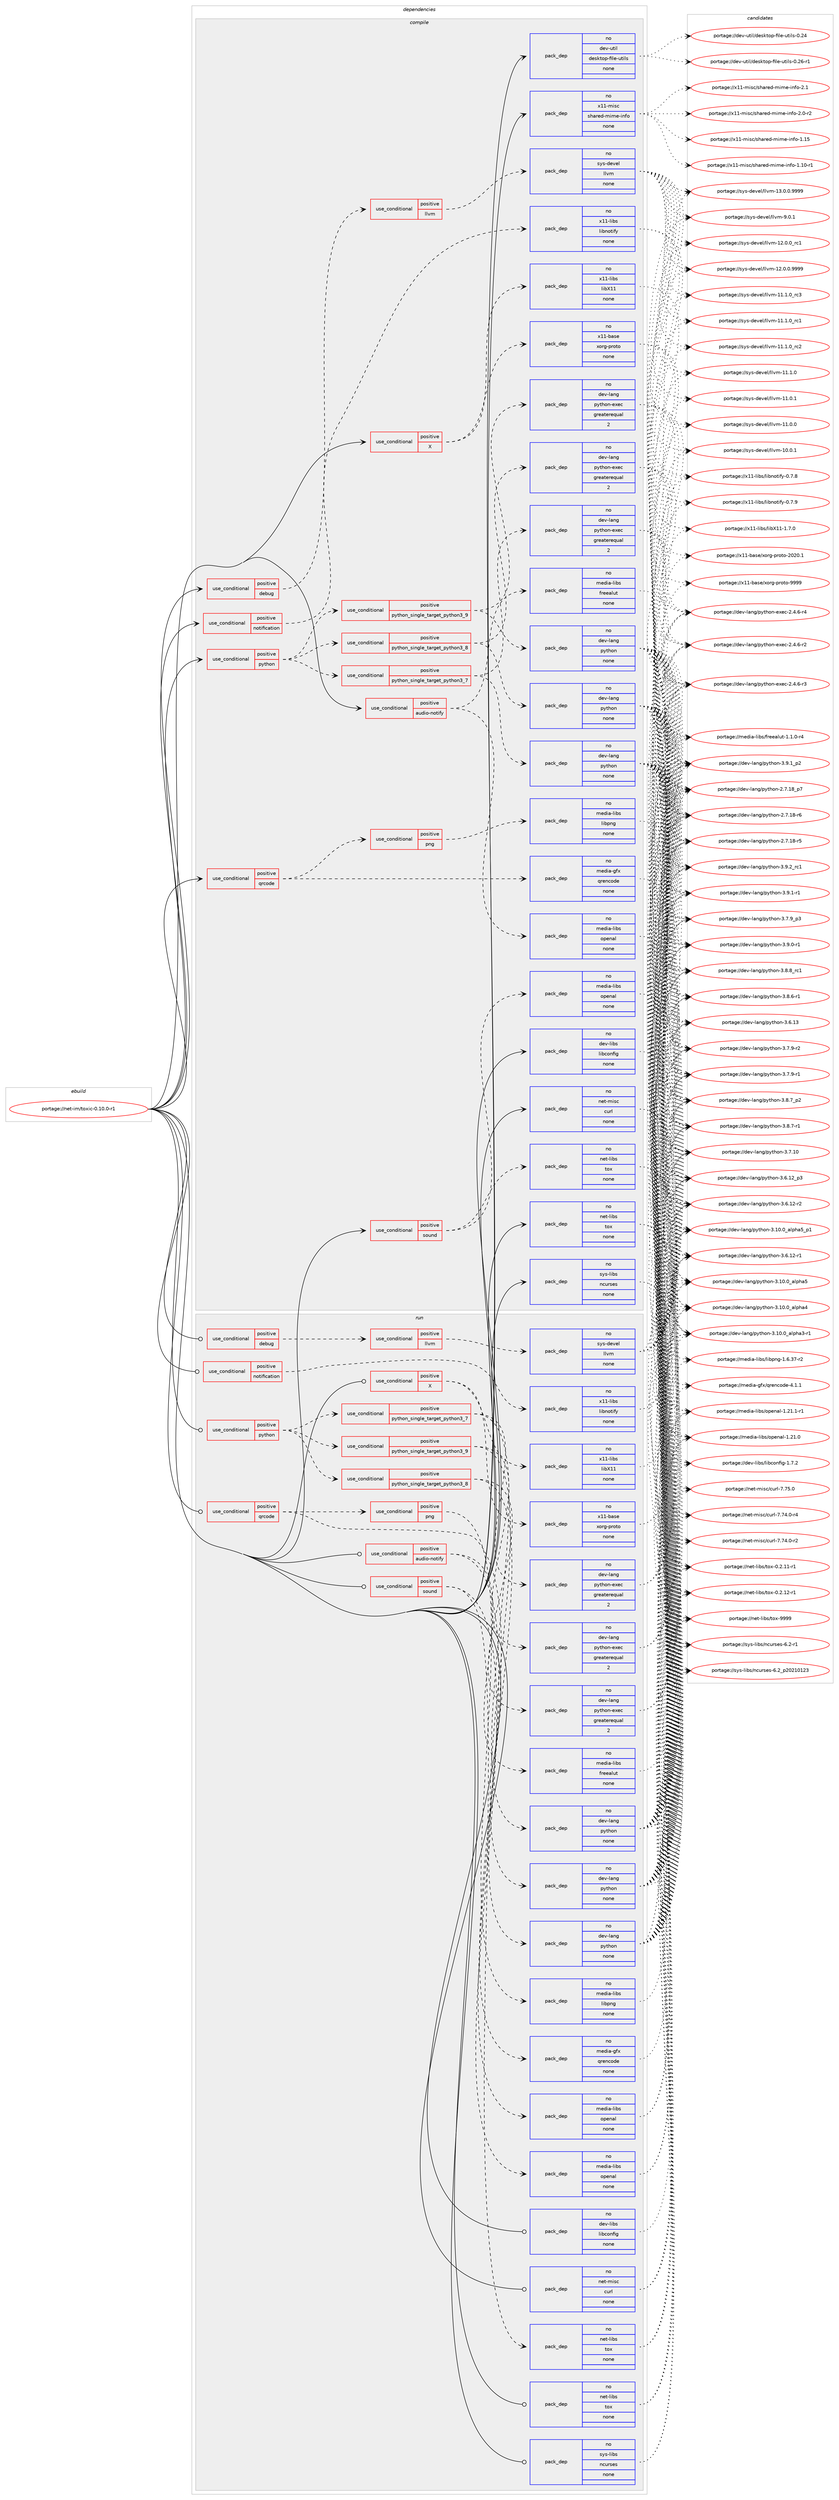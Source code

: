 digraph prolog {

# *************
# Graph options
# *************

newrank=true;
concentrate=true;
compound=true;
graph [rankdir=LR,fontname=Helvetica,fontsize=10,ranksep=1.5];#, ranksep=2.5, nodesep=0.2];
edge  [arrowhead=vee];
node  [fontname=Helvetica,fontsize=10];

# **********
# The ebuild
# **********

subgraph cluster_leftcol {
color=gray;
rank=same;
label=<<i>ebuild</i>>;
id [label="portage://net-im/toxic-0.10.0-r1", color=red, width=4, href="../net-im/toxic-0.10.0-r1.svg"];
}

# ****************
# The dependencies
# ****************

subgraph cluster_midcol {
color=gray;
label=<<i>dependencies</i>>;
subgraph cluster_compile {
fillcolor="#eeeeee";
style=filled;
label=<<i>compile</i>>;
subgraph cond4062 {
dependency13900 [label=<<TABLE BORDER="0" CELLBORDER="1" CELLSPACING="0" CELLPADDING="4"><TR><TD ROWSPAN="3" CELLPADDING="10">use_conditional</TD></TR><TR><TD>positive</TD></TR><TR><TD>X</TD></TR></TABLE>>, shape=none, color=red];
subgraph pack9698 {
dependency13901 [label=<<TABLE BORDER="0" CELLBORDER="1" CELLSPACING="0" CELLPADDING="4" WIDTH="220"><TR><TD ROWSPAN="6" CELLPADDING="30">pack_dep</TD></TR><TR><TD WIDTH="110">no</TD></TR><TR><TD>x11-base</TD></TR><TR><TD>xorg-proto</TD></TR><TR><TD>none</TD></TR><TR><TD></TD></TR></TABLE>>, shape=none, color=blue];
}
dependency13900:e -> dependency13901:w [weight=20,style="dashed",arrowhead="vee"];
subgraph pack9699 {
dependency13902 [label=<<TABLE BORDER="0" CELLBORDER="1" CELLSPACING="0" CELLPADDING="4" WIDTH="220"><TR><TD ROWSPAN="6" CELLPADDING="30">pack_dep</TD></TR><TR><TD WIDTH="110">no</TD></TR><TR><TD>x11-libs</TD></TR><TR><TD>libX11</TD></TR><TR><TD>none</TD></TR><TR><TD></TD></TR></TABLE>>, shape=none, color=blue];
}
dependency13900:e -> dependency13902:w [weight=20,style="dashed",arrowhead="vee"];
}
id:e -> dependency13900:w [weight=20,style="solid",arrowhead="vee"];
subgraph cond4063 {
dependency13903 [label=<<TABLE BORDER="0" CELLBORDER="1" CELLSPACING="0" CELLPADDING="4"><TR><TD ROWSPAN="3" CELLPADDING="10">use_conditional</TD></TR><TR><TD>positive</TD></TR><TR><TD>audio-notify</TD></TR></TABLE>>, shape=none, color=red];
subgraph pack9700 {
dependency13904 [label=<<TABLE BORDER="0" CELLBORDER="1" CELLSPACING="0" CELLPADDING="4" WIDTH="220"><TR><TD ROWSPAN="6" CELLPADDING="30">pack_dep</TD></TR><TR><TD WIDTH="110">no</TD></TR><TR><TD>media-libs</TD></TR><TR><TD>freealut</TD></TR><TR><TD>none</TD></TR><TR><TD></TD></TR></TABLE>>, shape=none, color=blue];
}
dependency13903:e -> dependency13904:w [weight=20,style="dashed",arrowhead="vee"];
subgraph pack9701 {
dependency13905 [label=<<TABLE BORDER="0" CELLBORDER="1" CELLSPACING="0" CELLPADDING="4" WIDTH="220"><TR><TD ROWSPAN="6" CELLPADDING="30">pack_dep</TD></TR><TR><TD WIDTH="110">no</TD></TR><TR><TD>media-libs</TD></TR><TR><TD>openal</TD></TR><TR><TD>none</TD></TR><TR><TD></TD></TR></TABLE>>, shape=none, color=blue];
}
dependency13903:e -> dependency13905:w [weight=20,style="dashed",arrowhead="vee"];
}
id:e -> dependency13903:w [weight=20,style="solid",arrowhead="vee"];
subgraph cond4064 {
dependency13906 [label=<<TABLE BORDER="0" CELLBORDER="1" CELLSPACING="0" CELLPADDING="4"><TR><TD ROWSPAN="3" CELLPADDING="10">use_conditional</TD></TR><TR><TD>positive</TD></TR><TR><TD>debug</TD></TR></TABLE>>, shape=none, color=red];
subgraph cond4065 {
dependency13907 [label=<<TABLE BORDER="0" CELLBORDER="1" CELLSPACING="0" CELLPADDING="4"><TR><TD ROWSPAN="3" CELLPADDING="10">use_conditional</TD></TR><TR><TD>positive</TD></TR><TR><TD>llvm</TD></TR></TABLE>>, shape=none, color=red];
subgraph pack9702 {
dependency13908 [label=<<TABLE BORDER="0" CELLBORDER="1" CELLSPACING="0" CELLPADDING="4" WIDTH="220"><TR><TD ROWSPAN="6" CELLPADDING="30">pack_dep</TD></TR><TR><TD WIDTH="110">no</TD></TR><TR><TD>sys-devel</TD></TR><TR><TD>llvm</TD></TR><TR><TD>none</TD></TR><TR><TD></TD></TR></TABLE>>, shape=none, color=blue];
}
dependency13907:e -> dependency13908:w [weight=20,style="dashed",arrowhead="vee"];
}
dependency13906:e -> dependency13907:w [weight=20,style="dashed",arrowhead="vee"];
}
id:e -> dependency13906:w [weight=20,style="solid",arrowhead="vee"];
subgraph cond4066 {
dependency13909 [label=<<TABLE BORDER="0" CELLBORDER="1" CELLSPACING="0" CELLPADDING="4"><TR><TD ROWSPAN="3" CELLPADDING="10">use_conditional</TD></TR><TR><TD>positive</TD></TR><TR><TD>notification</TD></TR></TABLE>>, shape=none, color=red];
subgraph pack9703 {
dependency13910 [label=<<TABLE BORDER="0" CELLBORDER="1" CELLSPACING="0" CELLPADDING="4" WIDTH="220"><TR><TD ROWSPAN="6" CELLPADDING="30">pack_dep</TD></TR><TR><TD WIDTH="110">no</TD></TR><TR><TD>x11-libs</TD></TR><TR><TD>libnotify</TD></TR><TR><TD>none</TD></TR><TR><TD></TD></TR></TABLE>>, shape=none, color=blue];
}
dependency13909:e -> dependency13910:w [weight=20,style="dashed",arrowhead="vee"];
}
id:e -> dependency13909:w [weight=20,style="solid",arrowhead="vee"];
subgraph cond4067 {
dependency13911 [label=<<TABLE BORDER="0" CELLBORDER="1" CELLSPACING="0" CELLPADDING="4"><TR><TD ROWSPAN="3" CELLPADDING="10">use_conditional</TD></TR><TR><TD>positive</TD></TR><TR><TD>python</TD></TR></TABLE>>, shape=none, color=red];
subgraph cond4068 {
dependency13912 [label=<<TABLE BORDER="0" CELLBORDER="1" CELLSPACING="0" CELLPADDING="4"><TR><TD ROWSPAN="3" CELLPADDING="10">use_conditional</TD></TR><TR><TD>positive</TD></TR><TR><TD>python_single_target_python3_7</TD></TR></TABLE>>, shape=none, color=red];
subgraph pack9704 {
dependency13913 [label=<<TABLE BORDER="0" CELLBORDER="1" CELLSPACING="0" CELLPADDING="4" WIDTH="220"><TR><TD ROWSPAN="6" CELLPADDING="30">pack_dep</TD></TR><TR><TD WIDTH="110">no</TD></TR><TR><TD>dev-lang</TD></TR><TR><TD>python</TD></TR><TR><TD>none</TD></TR><TR><TD></TD></TR></TABLE>>, shape=none, color=blue];
}
dependency13912:e -> dependency13913:w [weight=20,style="dashed",arrowhead="vee"];
subgraph pack9705 {
dependency13914 [label=<<TABLE BORDER="0" CELLBORDER="1" CELLSPACING="0" CELLPADDING="4" WIDTH="220"><TR><TD ROWSPAN="6" CELLPADDING="30">pack_dep</TD></TR><TR><TD WIDTH="110">no</TD></TR><TR><TD>dev-lang</TD></TR><TR><TD>python-exec</TD></TR><TR><TD>greaterequal</TD></TR><TR><TD>2</TD></TR></TABLE>>, shape=none, color=blue];
}
dependency13912:e -> dependency13914:w [weight=20,style="dashed",arrowhead="vee"];
}
dependency13911:e -> dependency13912:w [weight=20,style="dashed",arrowhead="vee"];
subgraph cond4069 {
dependency13915 [label=<<TABLE BORDER="0" CELLBORDER="1" CELLSPACING="0" CELLPADDING="4"><TR><TD ROWSPAN="3" CELLPADDING="10">use_conditional</TD></TR><TR><TD>positive</TD></TR><TR><TD>python_single_target_python3_8</TD></TR></TABLE>>, shape=none, color=red];
subgraph pack9706 {
dependency13916 [label=<<TABLE BORDER="0" CELLBORDER="1" CELLSPACING="0" CELLPADDING="4" WIDTH="220"><TR><TD ROWSPAN="6" CELLPADDING="30">pack_dep</TD></TR><TR><TD WIDTH="110">no</TD></TR><TR><TD>dev-lang</TD></TR><TR><TD>python</TD></TR><TR><TD>none</TD></TR><TR><TD></TD></TR></TABLE>>, shape=none, color=blue];
}
dependency13915:e -> dependency13916:w [weight=20,style="dashed",arrowhead="vee"];
subgraph pack9707 {
dependency13917 [label=<<TABLE BORDER="0" CELLBORDER="1" CELLSPACING="0" CELLPADDING="4" WIDTH="220"><TR><TD ROWSPAN="6" CELLPADDING="30">pack_dep</TD></TR><TR><TD WIDTH="110">no</TD></TR><TR><TD>dev-lang</TD></TR><TR><TD>python-exec</TD></TR><TR><TD>greaterequal</TD></TR><TR><TD>2</TD></TR></TABLE>>, shape=none, color=blue];
}
dependency13915:e -> dependency13917:w [weight=20,style="dashed",arrowhead="vee"];
}
dependency13911:e -> dependency13915:w [weight=20,style="dashed",arrowhead="vee"];
subgraph cond4070 {
dependency13918 [label=<<TABLE BORDER="0" CELLBORDER="1" CELLSPACING="0" CELLPADDING="4"><TR><TD ROWSPAN="3" CELLPADDING="10">use_conditional</TD></TR><TR><TD>positive</TD></TR><TR><TD>python_single_target_python3_9</TD></TR></TABLE>>, shape=none, color=red];
subgraph pack9708 {
dependency13919 [label=<<TABLE BORDER="0" CELLBORDER="1" CELLSPACING="0" CELLPADDING="4" WIDTH="220"><TR><TD ROWSPAN="6" CELLPADDING="30">pack_dep</TD></TR><TR><TD WIDTH="110">no</TD></TR><TR><TD>dev-lang</TD></TR><TR><TD>python</TD></TR><TR><TD>none</TD></TR><TR><TD></TD></TR></TABLE>>, shape=none, color=blue];
}
dependency13918:e -> dependency13919:w [weight=20,style="dashed",arrowhead="vee"];
subgraph pack9709 {
dependency13920 [label=<<TABLE BORDER="0" CELLBORDER="1" CELLSPACING="0" CELLPADDING="4" WIDTH="220"><TR><TD ROWSPAN="6" CELLPADDING="30">pack_dep</TD></TR><TR><TD WIDTH="110">no</TD></TR><TR><TD>dev-lang</TD></TR><TR><TD>python-exec</TD></TR><TR><TD>greaterequal</TD></TR><TR><TD>2</TD></TR></TABLE>>, shape=none, color=blue];
}
dependency13918:e -> dependency13920:w [weight=20,style="dashed",arrowhead="vee"];
}
dependency13911:e -> dependency13918:w [weight=20,style="dashed",arrowhead="vee"];
}
id:e -> dependency13911:w [weight=20,style="solid",arrowhead="vee"];
subgraph cond4071 {
dependency13921 [label=<<TABLE BORDER="0" CELLBORDER="1" CELLSPACING="0" CELLPADDING="4"><TR><TD ROWSPAN="3" CELLPADDING="10">use_conditional</TD></TR><TR><TD>positive</TD></TR><TR><TD>qrcode</TD></TR></TABLE>>, shape=none, color=red];
subgraph pack9710 {
dependency13922 [label=<<TABLE BORDER="0" CELLBORDER="1" CELLSPACING="0" CELLPADDING="4" WIDTH="220"><TR><TD ROWSPAN="6" CELLPADDING="30">pack_dep</TD></TR><TR><TD WIDTH="110">no</TD></TR><TR><TD>media-gfx</TD></TR><TR><TD>qrencode</TD></TR><TR><TD>none</TD></TR><TR><TD></TD></TR></TABLE>>, shape=none, color=blue];
}
dependency13921:e -> dependency13922:w [weight=20,style="dashed",arrowhead="vee"];
subgraph cond4072 {
dependency13923 [label=<<TABLE BORDER="0" CELLBORDER="1" CELLSPACING="0" CELLPADDING="4"><TR><TD ROWSPAN="3" CELLPADDING="10">use_conditional</TD></TR><TR><TD>positive</TD></TR><TR><TD>png</TD></TR></TABLE>>, shape=none, color=red];
subgraph pack9711 {
dependency13924 [label=<<TABLE BORDER="0" CELLBORDER="1" CELLSPACING="0" CELLPADDING="4" WIDTH="220"><TR><TD ROWSPAN="6" CELLPADDING="30">pack_dep</TD></TR><TR><TD WIDTH="110">no</TD></TR><TR><TD>media-libs</TD></TR><TR><TD>libpng</TD></TR><TR><TD>none</TD></TR><TR><TD></TD></TR></TABLE>>, shape=none, color=blue];
}
dependency13923:e -> dependency13924:w [weight=20,style="dashed",arrowhead="vee"];
}
dependency13921:e -> dependency13923:w [weight=20,style="dashed",arrowhead="vee"];
}
id:e -> dependency13921:w [weight=20,style="solid",arrowhead="vee"];
subgraph cond4073 {
dependency13925 [label=<<TABLE BORDER="0" CELLBORDER="1" CELLSPACING="0" CELLPADDING="4"><TR><TD ROWSPAN="3" CELLPADDING="10">use_conditional</TD></TR><TR><TD>positive</TD></TR><TR><TD>sound</TD></TR></TABLE>>, shape=none, color=red];
subgraph pack9712 {
dependency13926 [label=<<TABLE BORDER="0" CELLBORDER="1" CELLSPACING="0" CELLPADDING="4" WIDTH="220"><TR><TD ROWSPAN="6" CELLPADDING="30">pack_dep</TD></TR><TR><TD WIDTH="110">no</TD></TR><TR><TD>media-libs</TD></TR><TR><TD>openal</TD></TR><TR><TD>none</TD></TR><TR><TD></TD></TR></TABLE>>, shape=none, color=blue];
}
dependency13925:e -> dependency13926:w [weight=20,style="dashed",arrowhead="vee"];
subgraph pack9713 {
dependency13927 [label=<<TABLE BORDER="0" CELLBORDER="1" CELLSPACING="0" CELLPADDING="4" WIDTH="220"><TR><TD ROWSPAN="6" CELLPADDING="30">pack_dep</TD></TR><TR><TD WIDTH="110">no</TD></TR><TR><TD>net-libs</TD></TR><TR><TD>tox</TD></TR><TR><TD>none</TD></TR><TR><TD></TD></TR></TABLE>>, shape=none, color=blue];
}
dependency13925:e -> dependency13927:w [weight=20,style="dashed",arrowhead="vee"];
}
id:e -> dependency13925:w [weight=20,style="solid",arrowhead="vee"];
subgraph pack9714 {
dependency13928 [label=<<TABLE BORDER="0" CELLBORDER="1" CELLSPACING="0" CELLPADDING="4" WIDTH="220"><TR><TD ROWSPAN="6" CELLPADDING="30">pack_dep</TD></TR><TR><TD WIDTH="110">no</TD></TR><TR><TD>dev-libs</TD></TR><TR><TD>libconfig</TD></TR><TR><TD>none</TD></TR><TR><TD></TD></TR></TABLE>>, shape=none, color=blue];
}
id:e -> dependency13928:w [weight=20,style="solid",arrowhead="vee"];
subgraph pack9715 {
dependency13929 [label=<<TABLE BORDER="0" CELLBORDER="1" CELLSPACING="0" CELLPADDING="4" WIDTH="220"><TR><TD ROWSPAN="6" CELLPADDING="30">pack_dep</TD></TR><TR><TD WIDTH="110">no</TD></TR><TR><TD>dev-util</TD></TR><TR><TD>desktop-file-utils</TD></TR><TR><TD>none</TD></TR><TR><TD></TD></TR></TABLE>>, shape=none, color=blue];
}
id:e -> dependency13929:w [weight=20,style="solid",arrowhead="vee"];
subgraph pack9716 {
dependency13930 [label=<<TABLE BORDER="0" CELLBORDER="1" CELLSPACING="0" CELLPADDING="4" WIDTH="220"><TR><TD ROWSPAN="6" CELLPADDING="30">pack_dep</TD></TR><TR><TD WIDTH="110">no</TD></TR><TR><TD>net-libs</TD></TR><TR><TD>tox</TD></TR><TR><TD>none</TD></TR><TR><TD></TD></TR></TABLE>>, shape=none, color=blue];
}
id:e -> dependency13930:w [weight=20,style="solid",arrowhead="vee"];
subgraph pack9717 {
dependency13931 [label=<<TABLE BORDER="0" CELLBORDER="1" CELLSPACING="0" CELLPADDING="4" WIDTH="220"><TR><TD ROWSPAN="6" CELLPADDING="30">pack_dep</TD></TR><TR><TD WIDTH="110">no</TD></TR><TR><TD>net-misc</TD></TR><TR><TD>curl</TD></TR><TR><TD>none</TD></TR><TR><TD></TD></TR></TABLE>>, shape=none, color=blue];
}
id:e -> dependency13931:w [weight=20,style="solid",arrowhead="vee"];
subgraph pack9718 {
dependency13932 [label=<<TABLE BORDER="0" CELLBORDER="1" CELLSPACING="0" CELLPADDING="4" WIDTH="220"><TR><TD ROWSPAN="6" CELLPADDING="30">pack_dep</TD></TR><TR><TD WIDTH="110">no</TD></TR><TR><TD>sys-libs</TD></TR><TR><TD>ncurses</TD></TR><TR><TD>none</TD></TR><TR><TD></TD></TR></TABLE>>, shape=none, color=blue];
}
id:e -> dependency13932:w [weight=20,style="solid",arrowhead="vee"];
subgraph pack9719 {
dependency13933 [label=<<TABLE BORDER="0" CELLBORDER="1" CELLSPACING="0" CELLPADDING="4" WIDTH="220"><TR><TD ROWSPAN="6" CELLPADDING="30">pack_dep</TD></TR><TR><TD WIDTH="110">no</TD></TR><TR><TD>x11-misc</TD></TR><TR><TD>shared-mime-info</TD></TR><TR><TD>none</TD></TR><TR><TD></TD></TR></TABLE>>, shape=none, color=blue];
}
id:e -> dependency13933:w [weight=20,style="solid",arrowhead="vee"];
}
subgraph cluster_compileandrun {
fillcolor="#eeeeee";
style=filled;
label=<<i>compile and run</i>>;
}
subgraph cluster_run {
fillcolor="#eeeeee";
style=filled;
label=<<i>run</i>>;
subgraph cond4074 {
dependency13934 [label=<<TABLE BORDER="0" CELLBORDER="1" CELLSPACING="0" CELLPADDING="4"><TR><TD ROWSPAN="3" CELLPADDING="10">use_conditional</TD></TR><TR><TD>positive</TD></TR><TR><TD>X</TD></TR></TABLE>>, shape=none, color=red];
subgraph pack9720 {
dependency13935 [label=<<TABLE BORDER="0" CELLBORDER="1" CELLSPACING="0" CELLPADDING="4" WIDTH="220"><TR><TD ROWSPAN="6" CELLPADDING="30">pack_dep</TD></TR><TR><TD WIDTH="110">no</TD></TR><TR><TD>x11-base</TD></TR><TR><TD>xorg-proto</TD></TR><TR><TD>none</TD></TR><TR><TD></TD></TR></TABLE>>, shape=none, color=blue];
}
dependency13934:e -> dependency13935:w [weight=20,style="dashed",arrowhead="vee"];
subgraph pack9721 {
dependency13936 [label=<<TABLE BORDER="0" CELLBORDER="1" CELLSPACING="0" CELLPADDING="4" WIDTH="220"><TR><TD ROWSPAN="6" CELLPADDING="30">pack_dep</TD></TR><TR><TD WIDTH="110">no</TD></TR><TR><TD>x11-libs</TD></TR><TR><TD>libX11</TD></TR><TR><TD>none</TD></TR><TR><TD></TD></TR></TABLE>>, shape=none, color=blue];
}
dependency13934:e -> dependency13936:w [weight=20,style="dashed",arrowhead="vee"];
}
id:e -> dependency13934:w [weight=20,style="solid",arrowhead="odot"];
subgraph cond4075 {
dependency13937 [label=<<TABLE BORDER="0" CELLBORDER="1" CELLSPACING="0" CELLPADDING="4"><TR><TD ROWSPAN="3" CELLPADDING="10">use_conditional</TD></TR><TR><TD>positive</TD></TR><TR><TD>audio-notify</TD></TR></TABLE>>, shape=none, color=red];
subgraph pack9722 {
dependency13938 [label=<<TABLE BORDER="0" CELLBORDER="1" CELLSPACING="0" CELLPADDING="4" WIDTH="220"><TR><TD ROWSPAN="6" CELLPADDING="30">pack_dep</TD></TR><TR><TD WIDTH="110">no</TD></TR><TR><TD>media-libs</TD></TR><TR><TD>freealut</TD></TR><TR><TD>none</TD></TR><TR><TD></TD></TR></TABLE>>, shape=none, color=blue];
}
dependency13937:e -> dependency13938:w [weight=20,style="dashed",arrowhead="vee"];
subgraph pack9723 {
dependency13939 [label=<<TABLE BORDER="0" CELLBORDER="1" CELLSPACING="0" CELLPADDING="4" WIDTH="220"><TR><TD ROWSPAN="6" CELLPADDING="30">pack_dep</TD></TR><TR><TD WIDTH="110">no</TD></TR><TR><TD>media-libs</TD></TR><TR><TD>openal</TD></TR><TR><TD>none</TD></TR><TR><TD></TD></TR></TABLE>>, shape=none, color=blue];
}
dependency13937:e -> dependency13939:w [weight=20,style="dashed",arrowhead="vee"];
}
id:e -> dependency13937:w [weight=20,style="solid",arrowhead="odot"];
subgraph cond4076 {
dependency13940 [label=<<TABLE BORDER="0" CELLBORDER="1" CELLSPACING="0" CELLPADDING="4"><TR><TD ROWSPAN="3" CELLPADDING="10">use_conditional</TD></TR><TR><TD>positive</TD></TR><TR><TD>debug</TD></TR></TABLE>>, shape=none, color=red];
subgraph cond4077 {
dependency13941 [label=<<TABLE BORDER="0" CELLBORDER="1" CELLSPACING="0" CELLPADDING="4"><TR><TD ROWSPAN="3" CELLPADDING="10">use_conditional</TD></TR><TR><TD>positive</TD></TR><TR><TD>llvm</TD></TR></TABLE>>, shape=none, color=red];
subgraph pack9724 {
dependency13942 [label=<<TABLE BORDER="0" CELLBORDER="1" CELLSPACING="0" CELLPADDING="4" WIDTH="220"><TR><TD ROWSPAN="6" CELLPADDING="30">pack_dep</TD></TR><TR><TD WIDTH="110">no</TD></TR><TR><TD>sys-devel</TD></TR><TR><TD>llvm</TD></TR><TR><TD>none</TD></TR><TR><TD></TD></TR></TABLE>>, shape=none, color=blue];
}
dependency13941:e -> dependency13942:w [weight=20,style="dashed",arrowhead="vee"];
}
dependency13940:e -> dependency13941:w [weight=20,style="dashed",arrowhead="vee"];
}
id:e -> dependency13940:w [weight=20,style="solid",arrowhead="odot"];
subgraph cond4078 {
dependency13943 [label=<<TABLE BORDER="0" CELLBORDER="1" CELLSPACING="0" CELLPADDING="4"><TR><TD ROWSPAN="3" CELLPADDING="10">use_conditional</TD></TR><TR><TD>positive</TD></TR><TR><TD>notification</TD></TR></TABLE>>, shape=none, color=red];
subgraph pack9725 {
dependency13944 [label=<<TABLE BORDER="0" CELLBORDER="1" CELLSPACING="0" CELLPADDING="4" WIDTH="220"><TR><TD ROWSPAN="6" CELLPADDING="30">pack_dep</TD></TR><TR><TD WIDTH="110">no</TD></TR><TR><TD>x11-libs</TD></TR><TR><TD>libnotify</TD></TR><TR><TD>none</TD></TR><TR><TD></TD></TR></TABLE>>, shape=none, color=blue];
}
dependency13943:e -> dependency13944:w [weight=20,style="dashed",arrowhead="vee"];
}
id:e -> dependency13943:w [weight=20,style="solid",arrowhead="odot"];
subgraph cond4079 {
dependency13945 [label=<<TABLE BORDER="0" CELLBORDER="1" CELLSPACING="0" CELLPADDING="4"><TR><TD ROWSPAN="3" CELLPADDING="10">use_conditional</TD></TR><TR><TD>positive</TD></TR><TR><TD>python</TD></TR></TABLE>>, shape=none, color=red];
subgraph cond4080 {
dependency13946 [label=<<TABLE BORDER="0" CELLBORDER="1" CELLSPACING="0" CELLPADDING="4"><TR><TD ROWSPAN="3" CELLPADDING="10">use_conditional</TD></TR><TR><TD>positive</TD></TR><TR><TD>python_single_target_python3_7</TD></TR></TABLE>>, shape=none, color=red];
subgraph pack9726 {
dependency13947 [label=<<TABLE BORDER="0" CELLBORDER="1" CELLSPACING="0" CELLPADDING="4" WIDTH="220"><TR><TD ROWSPAN="6" CELLPADDING="30">pack_dep</TD></TR><TR><TD WIDTH="110">no</TD></TR><TR><TD>dev-lang</TD></TR><TR><TD>python</TD></TR><TR><TD>none</TD></TR><TR><TD></TD></TR></TABLE>>, shape=none, color=blue];
}
dependency13946:e -> dependency13947:w [weight=20,style="dashed",arrowhead="vee"];
subgraph pack9727 {
dependency13948 [label=<<TABLE BORDER="0" CELLBORDER="1" CELLSPACING="0" CELLPADDING="4" WIDTH="220"><TR><TD ROWSPAN="6" CELLPADDING="30">pack_dep</TD></TR><TR><TD WIDTH="110">no</TD></TR><TR><TD>dev-lang</TD></TR><TR><TD>python-exec</TD></TR><TR><TD>greaterequal</TD></TR><TR><TD>2</TD></TR></TABLE>>, shape=none, color=blue];
}
dependency13946:e -> dependency13948:w [weight=20,style="dashed",arrowhead="vee"];
}
dependency13945:e -> dependency13946:w [weight=20,style="dashed",arrowhead="vee"];
subgraph cond4081 {
dependency13949 [label=<<TABLE BORDER="0" CELLBORDER="1" CELLSPACING="0" CELLPADDING="4"><TR><TD ROWSPAN="3" CELLPADDING="10">use_conditional</TD></TR><TR><TD>positive</TD></TR><TR><TD>python_single_target_python3_8</TD></TR></TABLE>>, shape=none, color=red];
subgraph pack9728 {
dependency13950 [label=<<TABLE BORDER="0" CELLBORDER="1" CELLSPACING="0" CELLPADDING="4" WIDTH="220"><TR><TD ROWSPAN="6" CELLPADDING="30">pack_dep</TD></TR><TR><TD WIDTH="110">no</TD></TR><TR><TD>dev-lang</TD></TR><TR><TD>python</TD></TR><TR><TD>none</TD></TR><TR><TD></TD></TR></TABLE>>, shape=none, color=blue];
}
dependency13949:e -> dependency13950:w [weight=20,style="dashed",arrowhead="vee"];
subgraph pack9729 {
dependency13951 [label=<<TABLE BORDER="0" CELLBORDER="1" CELLSPACING="0" CELLPADDING="4" WIDTH="220"><TR><TD ROWSPAN="6" CELLPADDING="30">pack_dep</TD></TR><TR><TD WIDTH="110">no</TD></TR><TR><TD>dev-lang</TD></TR><TR><TD>python-exec</TD></TR><TR><TD>greaterequal</TD></TR><TR><TD>2</TD></TR></TABLE>>, shape=none, color=blue];
}
dependency13949:e -> dependency13951:w [weight=20,style="dashed",arrowhead="vee"];
}
dependency13945:e -> dependency13949:w [weight=20,style="dashed",arrowhead="vee"];
subgraph cond4082 {
dependency13952 [label=<<TABLE BORDER="0" CELLBORDER="1" CELLSPACING="0" CELLPADDING="4"><TR><TD ROWSPAN="3" CELLPADDING="10">use_conditional</TD></TR><TR><TD>positive</TD></TR><TR><TD>python_single_target_python3_9</TD></TR></TABLE>>, shape=none, color=red];
subgraph pack9730 {
dependency13953 [label=<<TABLE BORDER="0" CELLBORDER="1" CELLSPACING="0" CELLPADDING="4" WIDTH="220"><TR><TD ROWSPAN="6" CELLPADDING="30">pack_dep</TD></TR><TR><TD WIDTH="110">no</TD></TR><TR><TD>dev-lang</TD></TR><TR><TD>python</TD></TR><TR><TD>none</TD></TR><TR><TD></TD></TR></TABLE>>, shape=none, color=blue];
}
dependency13952:e -> dependency13953:w [weight=20,style="dashed",arrowhead="vee"];
subgraph pack9731 {
dependency13954 [label=<<TABLE BORDER="0" CELLBORDER="1" CELLSPACING="0" CELLPADDING="4" WIDTH="220"><TR><TD ROWSPAN="6" CELLPADDING="30">pack_dep</TD></TR><TR><TD WIDTH="110">no</TD></TR><TR><TD>dev-lang</TD></TR><TR><TD>python-exec</TD></TR><TR><TD>greaterequal</TD></TR><TR><TD>2</TD></TR></TABLE>>, shape=none, color=blue];
}
dependency13952:e -> dependency13954:w [weight=20,style="dashed",arrowhead="vee"];
}
dependency13945:e -> dependency13952:w [weight=20,style="dashed",arrowhead="vee"];
}
id:e -> dependency13945:w [weight=20,style="solid",arrowhead="odot"];
subgraph cond4083 {
dependency13955 [label=<<TABLE BORDER="0" CELLBORDER="1" CELLSPACING="0" CELLPADDING="4"><TR><TD ROWSPAN="3" CELLPADDING="10">use_conditional</TD></TR><TR><TD>positive</TD></TR><TR><TD>qrcode</TD></TR></TABLE>>, shape=none, color=red];
subgraph pack9732 {
dependency13956 [label=<<TABLE BORDER="0" CELLBORDER="1" CELLSPACING="0" CELLPADDING="4" WIDTH="220"><TR><TD ROWSPAN="6" CELLPADDING="30">pack_dep</TD></TR><TR><TD WIDTH="110">no</TD></TR><TR><TD>media-gfx</TD></TR><TR><TD>qrencode</TD></TR><TR><TD>none</TD></TR><TR><TD></TD></TR></TABLE>>, shape=none, color=blue];
}
dependency13955:e -> dependency13956:w [weight=20,style="dashed",arrowhead="vee"];
subgraph cond4084 {
dependency13957 [label=<<TABLE BORDER="0" CELLBORDER="1" CELLSPACING="0" CELLPADDING="4"><TR><TD ROWSPAN="3" CELLPADDING="10">use_conditional</TD></TR><TR><TD>positive</TD></TR><TR><TD>png</TD></TR></TABLE>>, shape=none, color=red];
subgraph pack9733 {
dependency13958 [label=<<TABLE BORDER="0" CELLBORDER="1" CELLSPACING="0" CELLPADDING="4" WIDTH="220"><TR><TD ROWSPAN="6" CELLPADDING="30">pack_dep</TD></TR><TR><TD WIDTH="110">no</TD></TR><TR><TD>media-libs</TD></TR><TR><TD>libpng</TD></TR><TR><TD>none</TD></TR><TR><TD></TD></TR></TABLE>>, shape=none, color=blue];
}
dependency13957:e -> dependency13958:w [weight=20,style="dashed",arrowhead="vee"];
}
dependency13955:e -> dependency13957:w [weight=20,style="dashed",arrowhead="vee"];
}
id:e -> dependency13955:w [weight=20,style="solid",arrowhead="odot"];
subgraph cond4085 {
dependency13959 [label=<<TABLE BORDER="0" CELLBORDER="1" CELLSPACING="0" CELLPADDING="4"><TR><TD ROWSPAN="3" CELLPADDING="10">use_conditional</TD></TR><TR><TD>positive</TD></TR><TR><TD>sound</TD></TR></TABLE>>, shape=none, color=red];
subgraph pack9734 {
dependency13960 [label=<<TABLE BORDER="0" CELLBORDER="1" CELLSPACING="0" CELLPADDING="4" WIDTH="220"><TR><TD ROWSPAN="6" CELLPADDING="30">pack_dep</TD></TR><TR><TD WIDTH="110">no</TD></TR><TR><TD>media-libs</TD></TR><TR><TD>openal</TD></TR><TR><TD>none</TD></TR><TR><TD></TD></TR></TABLE>>, shape=none, color=blue];
}
dependency13959:e -> dependency13960:w [weight=20,style="dashed",arrowhead="vee"];
subgraph pack9735 {
dependency13961 [label=<<TABLE BORDER="0" CELLBORDER="1" CELLSPACING="0" CELLPADDING="4" WIDTH="220"><TR><TD ROWSPAN="6" CELLPADDING="30">pack_dep</TD></TR><TR><TD WIDTH="110">no</TD></TR><TR><TD>net-libs</TD></TR><TR><TD>tox</TD></TR><TR><TD>none</TD></TR><TR><TD></TD></TR></TABLE>>, shape=none, color=blue];
}
dependency13959:e -> dependency13961:w [weight=20,style="dashed",arrowhead="vee"];
}
id:e -> dependency13959:w [weight=20,style="solid",arrowhead="odot"];
subgraph pack9736 {
dependency13962 [label=<<TABLE BORDER="0" CELLBORDER="1" CELLSPACING="0" CELLPADDING="4" WIDTH="220"><TR><TD ROWSPAN="6" CELLPADDING="30">pack_dep</TD></TR><TR><TD WIDTH="110">no</TD></TR><TR><TD>dev-libs</TD></TR><TR><TD>libconfig</TD></TR><TR><TD>none</TD></TR><TR><TD></TD></TR></TABLE>>, shape=none, color=blue];
}
id:e -> dependency13962:w [weight=20,style="solid",arrowhead="odot"];
subgraph pack9737 {
dependency13963 [label=<<TABLE BORDER="0" CELLBORDER="1" CELLSPACING="0" CELLPADDING="4" WIDTH="220"><TR><TD ROWSPAN="6" CELLPADDING="30">pack_dep</TD></TR><TR><TD WIDTH="110">no</TD></TR><TR><TD>net-libs</TD></TR><TR><TD>tox</TD></TR><TR><TD>none</TD></TR><TR><TD></TD></TR></TABLE>>, shape=none, color=blue];
}
id:e -> dependency13963:w [weight=20,style="solid",arrowhead="odot"];
subgraph pack9738 {
dependency13964 [label=<<TABLE BORDER="0" CELLBORDER="1" CELLSPACING="0" CELLPADDING="4" WIDTH="220"><TR><TD ROWSPAN="6" CELLPADDING="30">pack_dep</TD></TR><TR><TD WIDTH="110">no</TD></TR><TR><TD>net-misc</TD></TR><TR><TD>curl</TD></TR><TR><TD>none</TD></TR><TR><TD></TD></TR></TABLE>>, shape=none, color=blue];
}
id:e -> dependency13964:w [weight=20,style="solid",arrowhead="odot"];
subgraph pack9739 {
dependency13965 [label=<<TABLE BORDER="0" CELLBORDER="1" CELLSPACING="0" CELLPADDING="4" WIDTH="220"><TR><TD ROWSPAN="6" CELLPADDING="30">pack_dep</TD></TR><TR><TD WIDTH="110">no</TD></TR><TR><TD>sys-libs</TD></TR><TR><TD>ncurses</TD></TR><TR><TD>none</TD></TR><TR><TD></TD></TR></TABLE>>, shape=none, color=blue];
}
id:e -> dependency13965:w [weight=20,style="solid",arrowhead="odot"];
}
}

# **************
# The candidates
# **************

subgraph cluster_choices {
rank=same;
color=gray;
label=<<i>candidates</i>>;

subgraph choice9698 {
color=black;
nodesep=1;
choice120494945989711510147120111114103451121141111161114557575757 [label="portage://x11-base/xorg-proto-9999", color=red, width=4,href="../x11-base/xorg-proto-9999.svg"];
choice1204949459897115101471201111141034511211411111611145504850484649 [label="portage://x11-base/xorg-proto-2020.1", color=red, width=4,href="../x11-base/xorg-proto-2020.1.svg"];
dependency13901:e -> choice120494945989711510147120111114103451121141111161114557575757:w [style=dotted,weight="100"];
dependency13901:e -> choice1204949459897115101471201111141034511211411111611145504850484649:w [style=dotted,weight="100"];
}
subgraph choice9699 {
color=black;
nodesep=1;
choice120494945108105981154710810598884949454946554648 [label="portage://x11-libs/libX11-1.7.0", color=red, width=4,href="../x11-libs/libX11-1.7.0.svg"];
dependency13902:e -> choice120494945108105981154710810598884949454946554648:w [style=dotted,weight="100"];
}
subgraph choice9700 {
color=black;
nodesep=1;
choice10910110010597451081059811547102114101101971081171164549464946484511452 [label="portage://media-libs/freealut-1.1.0-r4", color=red, width=4,href="../media-libs/freealut-1.1.0-r4.svg"];
dependency13904:e -> choice10910110010597451081059811547102114101101971081171164549464946484511452:w [style=dotted,weight="100"];
}
subgraph choice9701 {
color=black;
nodesep=1;
choice1091011001059745108105981154711111210111097108454946504946494511449 [label="portage://media-libs/openal-1.21.1-r1", color=red, width=4,href="../media-libs/openal-1.21.1-r1.svg"];
choice109101100105974510810598115471111121011109710845494650494648 [label="portage://media-libs/openal-1.21.0", color=red, width=4,href="../media-libs/openal-1.21.0.svg"];
dependency13905:e -> choice1091011001059745108105981154711111210111097108454946504946494511449:w [style=dotted,weight="100"];
dependency13905:e -> choice109101100105974510810598115471111121011109710845494650494648:w [style=dotted,weight="100"];
}
subgraph choice9702 {
color=black;
nodesep=1;
choice1151211154510010111810110847108108118109455746484649 [label="portage://sys-devel/llvm-9.0.1", color=red, width=4,href="../sys-devel/llvm-9.0.1.svg"];
choice1151211154510010111810110847108108118109454951464846484657575757 [label="portage://sys-devel/llvm-13.0.0.9999", color=red, width=4,href="../sys-devel/llvm-13.0.0.9999.svg"];
choice115121115451001011181011084710810811810945495046484648951149949 [label="portage://sys-devel/llvm-12.0.0_rc1", color=red, width=4,href="../sys-devel/llvm-12.0.0_rc1.svg"];
choice1151211154510010111810110847108108118109454950464846484657575757 [label="portage://sys-devel/llvm-12.0.0.9999", color=red, width=4,href="../sys-devel/llvm-12.0.0.9999.svg"];
choice115121115451001011181011084710810811810945494946494648951149951 [label="portage://sys-devel/llvm-11.1.0_rc3", color=red, width=4,href="../sys-devel/llvm-11.1.0_rc3.svg"];
choice115121115451001011181011084710810811810945494946494648951149950 [label="portage://sys-devel/llvm-11.1.0_rc2", color=red, width=4,href="../sys-devel/llvm-11.1.0_rc2.svg"];
choice115121115451001011181011084710810811810945494946494648951149949 [label="portage://sys-devel/llvm-11.1.0_rc1", color=red, width=4,href="../sys-devel/llvm-11.1.0_rc1.svg"];
choice115121115451001011181011084710810811810945494946494648 [label="portage://sys-devel/llvm-11.1.0", color=red, width=4,href="../sys-devel/llvm-11.1.0.svg"];
choice115121115451001011181011084710810811810945494946484649 [label="portage://sys-devel/llvm-11.0.1", color=red, width=4,href="../sys-devel/llvm-11.0.1.svg"];
choice115121115451001011181011084710810811810945494946484648 [label="portage://sys-devel/llvm-11.0.0", color=red, width=4,href="../sys-devel/llvm-11.0.0.svg"];
choice115121115451001011181011084710810811810945494846484649 [label="portage://sys-devel/llvm-10.0.1", color=red, width=4,href="../sys-devel/llvm-10.0.1.svg"];
dependency13908:e -> choice1151211154510010111810110847108108118109455746484649:w [style=dotted,weight="100"];
dependency13908:e -> choice1151211154510010111810110847108108118109454951464846484657575757:w [style=dotted,weight="100"];
dependency13908:e -> choice115121115451001011181011084710810811810945495046484648951149949:w [style=dotted,weight="100"];
dependency13908:e -> choice1151211154510010111810110847108108118109454950464846484657575757:w [style=dotted,weight="100"];
dependency13908:e -> choice115121115451001011181011084710810811810945494946494648951149951:w [style=dotted,weight="100"];
dependency13908:e -> choice115121115451001011181011084710810811810945494946494648951149950:w [style=dotted,weight="100"];
dependency13908:e -> choice115121115451001011181011084710810811810945494946494648951149949:w [style=dotted,weight="100"];
dependency13908:e -> choice115121115451001011181011084710810811810945494946494648:w [style=dotted,weight="100"];
dependency13908:e -> choice115121115451001011181011084710810811810945494946484649:w [style=dotted,weight="100"];
dependency13908:e -> choice115121115451001011181011084710810811810945494946484648:w [style=dotted,weight="100"];
dependency13908:e -> choice115121115451001011181011084710810811810945494846484649:w [style=dotted,weight="100"];
}
subgraph choice9703 {
color=black;
nodesep=1;
choice120494945108105981154710810598110111116105102121454846554657 [label="portage://x11-libs/libnotify-0.7.9", color=red, width=4,href="../x11-libs/libnotify-0.7.9.svg"];
choice120494945108105981154710810598110111116105102121454846554656 [label="portage://x11-libs/libnotify-0.7.8", color=red, width=4,href="../x11-libs/libnotify-0.7.8.svg"];
dependency13910:e -> choice120494945108105981154710810598110111116105102121454846554657:w [style=dotted,weight="100"];
dependency13910:e -> choice120494945108105981154710810598110111116105102121454846554656:w [style=dotted,weight="100"];
}
subgraph choice9704 {
color=black;
nodesep=1;
choice100101118451089711010347112121116104111110455146574650951149949 [label="portage://dev-lang/python-3.9.2_rc1", color=red, width=4,href="../dev-lang/python-3.9.2_rc1.svg"];
choice1001011184510897110103471121211161041111104551465746499511250 [label="portage://dev-lang/python-3.9.1_p2", color=red, width=4,href="../dev-lang/python-3.9.1_p2.svg"];
choice1001011184510897110103471121211161041111104551465746494511449 [label="portage://dev-lang/python-3.9.1-r1", color=red, width=4,href="../dev-lang/python-3.9.1-r1.svg"];
choice1001011184510897110103471121211161041111104551465746484511449 [label="portage://dev-lang/python-3.9.0-r1", color=red, width=4,href="../dev-lang/python-3.9.0-r1.svg"];
choice100101118451089711010347112121116104111110455146564656951149949 [label="portage://dev-lang/python-3.8.8_rc1", color=red, width=4,href="../dev-lang/python-3.8.8_rc1.svg"];
choice1001011184510897110103471121211161041111104551465646559511250 [label="portage://dev-lang/python-3.8.7_p2", color=red, width=4,href="../dev-lang/python-3.8.7_p2.svg"];
choice1001011184510897110103471121211161041111104551465646554511449 [label="portage://dev-lang/python-3.8.7-r1", color=red, width=4,href="../dev-lang/python-3.8.7-r1.svg"];
choice1001011184510897110103471121211161041111104551465646544511449 [label="portage://dev-lang/python-3.8.6-r1", color=red, width=4,href="../dev-lang/python-3.8.6-r1.svg"];
choice1001011184510897110103471121211161041111104551465546579511251 [label="portage://dev-lang/python-3.7.9_p3", color=red, width=4,href="../dev-lang/python-3.7.9_p3.svg"];
choice1001011184510897110103471121211161041111104551465546574511450 [label="portage://dev-lang/python-3.7.9-r2", color=red, width=4,href="../dev-lang/python-3.7.9-r2.svg"];
choice1001011184510897110103471121211161041111104551465546574511449 [label="portage://dev-lang/python-3.7.9-r1", color=red, width=4,href="../dev-lang/python-3.7.9-r1.svg"];
choice10010111845108971101034711212111610411111045514655464948 [label="portage://dev-lang/python-3.7.10", color=red, width=4,href="../dev-lang/python-3.7.10.svg"];
choice10010111845108971101034711212111610411111045514654464951 [label="portage://dev-lang/python-3.6.13", color=red, width=4,href="../dev-lang/python-3.6.13.svg"];
choice100101118451089711010347112121116104111110455146544649509511251 [label="portage://dev-lang/python-3.6.12_p3", color=red, width=4,href="../dev-lang/python-3.6.12_p3.svg"];
choice100101118451089711010347112121116104111110455146544649504511450 [label="portage://dev-lang/python-3.6.12-r2", color=red, width=4,href="../dev-lang/python-3.6.12-r2.svg"];
choice100101118451089711010347112121116104111110455146544649504511449 [label="portage://dev-lang/python-3.6.12-r1", color=red, width=4,href="../dev-lang/python-3.6.12-r1.svg"];
choice10010111845108971101034711212111610411111045514649484648959710811210497539511249 [label="portage://dev-lang/python-3.10.0_alpha5_p1", color=red, width=4,href="../dev-lang/python-3.10.0_alpha5_p1.svg"];
choice1001011184510897110103471121211161041111104551464948464895971081121049753 [label="portage://dev-lang/python-3.10.0_alpha5", color=red, width=4,href="../dev-lang/python-3.10.0_alpha5.svg"];
choice1001011184510897110103471121211161041111104551464948464895971081121049752 [label="portage://dev-lang/python-3.10.0_alpha4", color=red, width=4,href="../dev-lang/python-3.10.0_alpha4.svg"];
choice10010111845108971101034711212111610411111045514649484648959710811210497514511449 [label="portage://dev-lang/python-3.10.0_alpha3-r1", color=red, width=4,href="../dev-lang/python-3.10.0_alpha3-r1.svg"];
choice100101118451089711010347112121116104111110455046554649569511255 [label="portage://dev-lang/python-2.7.18_p7", color=red, width=4,href="../dev-lang/python-2.7.18_p7.svg"];
choice100101118451089711010347112121116104111110455046554649564511454 [label="portage://dev-lang/python-2.7.18-r6", color=red, width=4,href="../dev-lang/python-2.7.18-r6.svg"];
choice100101118451089711010347112121116104111110455046554649564511453 [label="portage://dev-lang/python-2.7.18-r5", color=red, width=4,href="../dev-lang/python-2.7.18-r5.svg"];
dependency13913:e -> choice100101118451089711010347112121116104111110455146574650951149949:w [style=dotted,weight="100"];
dependency13913:e -> choice1001011184510897110103471121211161041111104551465746499511250:w [style=dotted,weight="100"];
dependency13913:e -> choice1001011184510897110103471121211161041111104551465746494511449:w [style=dotted,weight="100"];
dependency13913:e -> choice1001011184510897110103471121211161041111104551465746484511449:w [style=dotted,weight="100"];
dependency13913:e -> choice100101118451089711010347112121116104111110455146564656951149949:w [style=dotted,weight="100"];
dependency13913:e -> choice1001011184510897110103471121211161041111104551465646559511250:w [style=dotted,weight="100"];
dependency13913:e -> choice1001011184510897110103471121211161041111104551465646554511449:w [style=dotted,weight="100"];
dependency13913:e -> choice1001011184510897110103471121211161041111104551465646544511449:w [style=dotted,weight="100"];
dependency13913:e -> choice1001011184510897110103471121211161041111104551465546579511251:w [style=dotted,weight="100"];
dependency13913:e -> choice1001011184510897110103471121211161041111104551465546574511450:w [style=dotted,weight="100"];
dependency13913:e -> choice1001011184510897110103471121211161041111104551465546574511449:w [style=dotted,weight="100"];
dependency13913:e -> choice10010111845108971101034711212111610411111045514655464948:w [style=dotted,weight="100"];
dependency13913:e -> choice10010111845108971101034711212111610411111045514654464951:w [style=dotted,weight="100"];
dependency13913:e -> choice100101118451089711010347112121116104111110455146544649509511251:w [style=dotted,weight="100"];
dependency13913:e -> choice100101118451089711010347112121116104111110455146544649504511450:w [style=dotted,weight="100"];
dependency13913:e -> choice100101118451089711010347112121116104111110455146544649504511449:w [style=dotted,weight="100"];
dependency13913:e -> choice10010111845108971101034711212111610411111045514649484648959710811210497539511249:w [style=dotted,weight="100"];
dependency13913:e -> choice1001011184510897110103471121211161041111104551464948464895971081121049753:w [style=dotted,weight="100"];
dependency13913:e -> choice1001011184510897110103471121211161041111104551464948464895971081121049752:w [style=dotted,weight="100"];
dependency13913:e -> choice10010111845108971101034711212111610411111045514649484648959710811210497514511449:w [style=dotted,weight="100"];
dependency13913:e -> choice100101118451089711010347112121116104111110455046554649569511255:w [style=dotted,weight="100"];
dependency13913:e -> choice100101118451089711010347112121116104111110455046554649564511454:w [style=dotted,weight="100"];
dependency13913:e -> choice100101118451089711010347112121116104111110455046554649564511453:w [style=dotted,weight="100"];
}
subgraph choice9705 {
color=black;
nodesep=1;
choice10010111845108971101034711212111610411111045101120101994550465246544511452 [label="portage://dev-lang/python-exec-2.4.6-r4", color=red, width=4,href="../dev-lang/python-exec-2.4.6-r4.svg"];
choice10010111845108971101034711212111610411111045101120101994550465246544511451 [label="portage://dev-lang/python-exec-2.4.6-r3", color=red, width=4,href="../dev-lang/python-exec-2.4.6-r3.svg"];
choice10010111845108971101034711212111610411111045101120101994550465246544511450 [label="portage://dev-lang/python-exec-2.4.6-r2", color=red, width=4,href="../dev-lang/python-exec-2.4.6-r2.svg"];
dependency13914:e -> choice10010111845108971101034711212111610411111045101120101994550465246544511452:w [style=dotted,weight="100"];
dependency13914:e -> choice10010111845108971101034711212111610411111045101120101994550465246544511451:w [style=dotted,weight="100"];
dependency13914:e -> choice10010111845108971101034711212111610411111045101120101994550465246544511450:w [style=dotted,weight="100"];
}
subgraph choice9706 {
color=black;
nodesep=1;
choice100101118451089711010347112121116104111110455146574650951149949 [label="portage://dev-lang/python-3.9.2_rc1", color=red, width=4,href="../dev-lang/python-3.9.2_rc1.svg"];
choice1001011184510897110103471121211161041111104551465746499511250 [label="portage://dev-lang/python-3.9.1_p2", color=red, width=4,href="../dev-lang/python-3.9.1_p2.svg"];
choice1001011184510897110103471121211161041111104551465746494511449 [label="portage://dev-lang/python-3.9.1-r1", color=red, width=4,href="../dev-lang/python-3.9.1-r1.svg"];
choice1001011184510897110103471121211161041111104551465746484511449 [label="portage://dev-lang/python-3.9.0-r1", color=red, width=4,href="../dev-lang/python-3.9.0-r1.svg"];
choice100101118451089711010347112121116104111110455146564656951149949 [label="portage://dev-lang/python-3.8.8_rc1", color=red, width=4,href="../dev-lang/python-3.8.8_rc1.svg"];
choice1001011184510897110103471121211161041111104551465646559511250 [label="portage://dev-lang/python-3.8.7_p2", color=red, width=4,href="../dev-lang/python-3.8.7_p2.svg"];
choice1001011184510897110103471121211161041111104551465646554511449 [label="portage://dev-lang/python-3.8.7-r1", color=red, width=4,href="../dev-lang/python-3.8.7-r1.svg"];
choice1001011184510897110103471121211161041111104551465646544511449 [label="portage://dev-lang/python-3.8.6-r1", color=red, width=4,href="../dev-lang/python-3.8.6-r1.svg"];
choice1001011184510897110103471121211161041111104551465546579511251 [label="portage://dev-lang/python-3.7.9_p3", color=red, width=4,href="../dev-lang/python-3.7.9_p3.svg"];
choice1001011184510897110103471121211161041111104551465546574511450 [label="portage://dev-lang/python-3.7.9-r2", color=red, width=4,href="../dev-lang/python-3.7.9-r2.svg"];
choice1001011184510897110103471121211161041111104551465546574511449 [label="portage://dev-lang/python-3.7.9-r1", color=red, width=4,href="../dev-lang/python-3.7.9-r1.svg"];
choice10010111845108971101034711212111610411111045514655464948 [label="portage://dev-lang/python-3.7.10", color=red, width=4,href="../dev-lang/python-3.7.10.svg"];
choice10010111845108971101034711212111610411111045514654464951 [label="portage://dev-lang/python-3.6.13", color=red, width=4,href="../dev-lang/python-3.6.13.svg"];
choice100101118451089711010347112121116104111110455146544649509511251 [label="portage://dev-lang/python-3.6.12_p3", color=red, width=4,href="../dev-lang/python-3.6.12_p3.svg"];
choice100101118451089711010347112121116104111110455146544649504511450 [label="portage://dev-lang/python-3.6.12-r2", color=red, width=4,href="../dev-lang/python-3.6.12-r2.svg"];
choice100101118451089711010347112121116104111110455146544649504511449 [label="portage://dev-lang/python-3.6.12-r1", color=red, width=4,href="../dev-lang/python-3.6.12-r1.svg"];
choice10010111845108971101034711212111610411111045514649484648959710811210497539511249 [label="portage://dev-lang/python-3.10.0_alpha5_p1", color=red, width=4,href="../dev-lang/python-3.10.0_alpha5_p1.svg"];
choice1001011184510897110103471121211161041111104551464948464895971081121049753 [label="portage://dev-lang/python-3.10.0_alpha5", color=red, width=4,href="../dev-lang/python-3.10.0_alpha5.svg"];
choice1001011184510897110103471121211161041111104551464948464895971081121049752 [label="portage://dev-lang/python-3.10.0_alpha4", color=red, width=4,href="../dev-lang/python-3.10.0_alpha4.svg"];
choice10010111845108971101034711212111610411111045514649484648959710811210497514511449 [label="portage://dev-lang/python-3.10.0_alpha3-r1", color=red, width=4,href="../dev-lang/python-3.10.0_alpha3-r1.svg"];
choice100101118451089711010347112121116104111110455046554649569511255 [label="portage://dev-lang/python-2.7.18_p7", color=red, width=4,href="../dev-lang/python-2.7.18_p7.svg"];
choice100101118451089711010347112121116104111110455046554649564511454 [label="portage://dev-lang/python-2.7.18-r6", color=red, width=4,href="../dev-lang/python-2.7.18-r6.svg"];
choice100101118451089711010347112121116104111110455046554649564511453 [label="portage://dev-lang/python-2.7.18-r5", color=red, width=4,href="../dev-lang/python-2.7.18-r5.svg"];
dependency13916:e -> choice100101118451089711010347112121116104111110455146574650951149949:w [style=dotted,weight="100"];
dependency13916:e -> choice1001011184510897110103471121211161041111104551465746499511250:w [style=dotted,weight="100"];
dependency13916:e -> choice1001011184510897110103471121211161041111104551465746494511449:w [style=dotted,weight="100"];
dependency13916:e -> choice1001011184510897110103471121211161041111104551465746484511449:w [style=dotted,weight="100"];
dependency13916:e -> choice100101118451089711010347112121116104111110455146564656951149949:w [style=dotted,weight="100"];
dependency13916:e -> choice1001011184510897110103471121211161041111104551465646559511250:w [style=dotted,weight="100"];
dependency13916:e -> choice1001011184510897110103471121211161041111104551465646554511449:w [style=dotted,weight="100"];
dependency13916:e -> choice1001011184510897110103471121211161041111104551465646544511449:w [style=dotted,weight="100"];
dependency13916:e -> choice1001011184510897110103471121211161041111104551465546579511251:w [style=dotted,weight="100"];
dependency13916:e -> choice1001011184510897110103471121211161041111104551465546574511450:w [style=dotted,weight="100"];
dependency13916:e -> choice1001011184510897110103471121211161041111104551465546574511449:w [style=dotted,weight="100"];
dependency13916:e -> choice10010111845108971101034711212111610411111045514655464948:w [style=dotted,weight="100"];
dependency13916:e -> choice10010111845108971101034711212111610411111045514654464951:w [style=dotted,weight="100"];
dependency13916:e -> choice100101118451089711010347112121116104111110455146544649509511251:w [style=dotted,weight="100"];
dependency13916:e -> choice100101118451089711010347112121116104111110455146544649504511450:w [style=dotted,weight="100"];
dependency13916:e -> choice100101118451089711010347112121116104111110455146544649504511449:w [style=dotted,weight="100"];
dependency13916:e -> choice10010111845108971101034711212111610411111045514649484648959710811210497539511249:w [style=dotted,weight="100"];
dependency13916:e -> choice1001011184510897110103471121211161041111104551464948464895971081121049753:w [style=dotted,weight="100"];
dependency13916:e -> choice1001011184510897110103471121211161041111104551464948464895971081121049752:w [style=dotted,weight="100"];
dependency13916:e -> choice10010111845108971101034711212111610411111045514649484648959710811210497514511449:w [style=dotted,weight="100"];
dependency13916:e -> choice100101118451089711010347112121116104111110455046554649569511255:w [style=dotted,weight="100"];
dependency13916:e -> choice100101118451089711010347112121116104111110455046554649564511454:w [style=dotted,weight="100"];
dependency13916:e -> choice100101118451089711010347112121116104111110455046554649564511453:w [style=dotted,weight="100"];
}
subgraph choice9707 {
color=black;
nodesep=1;
choice10010111845108971101034711212111610411111045101120101994550465246544511452 [label="portage://dev-lang/python-exec-2.4.6-r4", color=red, width=4,href="../dev-lang/python-exec-2.4.6-r4.svg"];
choice10010111845108971101034711212111610411111045101120101994550465246544511451 [label="portage://dev-lang/python-exec-2.4.6-r3", color=red, width=4,href="../dev-lang/python-exec-2.4.6-r3.svg"];
choice10010111845108971101034711212111610411111045101120101994550465246544511450 [label="portage://dev-lang/python-exec-2.4.6-r2", color=red, width=4,href="../dev-lang/python-exec-2.4.6-r2.svg"];
dependency13917:e -> choice10010111845108971101034711212111610411111045101120101994550465246544511452:w [style=dotted,weight="100"];
dependency13917:e -> choice10010111845108971101034711212111610411111045101120101994550465246544511451:w [style=dotted,weight="100"];
dependency13917:e -> choice10010111845108971101034711212111610411111045101120101994550465246544511450:w [style=dotted,weight="100"];
}
subgraph choice9708 {
color=black;
nodesep=1;
choice100101118451089711010347112121116104111110455146574650951149949 [label="portage://dev-lang/python-3.9.2_rc1", color=red, width=4,href="../dev-lang/python-3.9.2_rc1.svg"];
choice1001011184510897110103471121211161041111104551465746499511250 [label="portage://dev-lang/python-3.9.1_p2", color=red, width=4,href="../dev-lang/python-3.9.1_p2.svg"];
choice1001011184510897110103471121211161041111104551465746494511449 [label="portage://dev-lang/python-3.9.1-r1", color=red, width=4,href="../dev-lang/python-3.9.1-r1.svg"];
choice1001011184510897110103471121211161041111104551465746484511449 [label="portage://dev-lang/python-3.9.0-r1", color=red, width=4,href="../dev-lang/python-3.9.0-r1.svg"];
choice100101118451089711010347112121116104111110455146564656951149949 [label="portage://dev-lang/python-3.8.8_rc1", color=red, width=4,href="../dev-lang/python-3.8.8_rc1.svg"];
choice1001011184510897110103471121211161041111104551465646559511250 [label="portage://dev-lang/python-3.8.7_p2", color=red, width=4,href="../dev-lang/python-3.8.7_p2.svg"];
choice1001011184510897110103471121211161041111104551465646554511449 [label="portage://dev-lang/python-3.8.7-r1", color=red, width=4,href="../dev-lang/python-3.8.7-r1.svg"];
choice1001011184510897110103471121211161041111104551465646544511449 [label="portage://dev-lang/python-3.8.6-r1", color=red, width=4,href="../dev-lang/python-3.8.6-r1.svg"];
choice1001011184510897110103471121211161041111104551465546579511251 [label="portage://dev-lang/python-3.7.9_p3", color=red, width=4,href="../dev-lang/python-3.7.9_p3.svg"];
choice1001011184510897110103471121211161041111104551465546574511450 [label="portage://dev-lang/python-3.7.9-r2", color=red, width=4,href="../dev-lang/python-3.7.9-r2.svg"];
choice1001011184510897110103471121211161041111104551465546574511449 [label="portage://dev-lang/python-3.7.9-r1", color=red, width=4,href="../dev-lang/python-3.7.9-r1.svg"];
choice10010111845108971101034711212111610411111045514655464948 [label="portage://dev-lang/python-3.7.10", color=red, width=4,href="../dev-lang/python-3.7.10.svg"];
choice10010111845108971101034711212111610411111045514654464951 [label="portage://dev-lang/python-3.6.13", color=red, width=4,href="../dev-lang/python-3.6.13.svg"];
choice100101118451089711010347112121116104111110455146544649509511251 [label="portage://dev-lang/python-3.6.12_p3", color=red, width=4,href="../dev-lang/python-3.6.12_p3.svg"];
choice100101118451089711010347112121116104111110455146544649504511450 [label="portage://dev-lang/python-3.6.12-r2", color=red, width=4,href="../dev-lang/python-3.6.12-r2.svg"];
choice100101118451089711010347112121116104111110455146544649504511449 [label="portage://dev-lang/python-3.6.12-r1", color=red, width=4,href="../dev-lang/python-3.6.12-r1.svg"];
choice10010111845108971101034711212111610411111045514649484648959710811210497539511249 [label="portage://dev-lang/python-3.10.0_alpha5_p1", color=red, width=4,href="../dev-lang/python-3.10.0_alpha5_p1.svg"];
choice1001011184510897110103471121211161041111104551464948464895971081121049753 [label="portage://dev-lang/python-3.10.0_alpha5", color=red, width=4,href="../dev-lang/python-3.10.0_alpha5.svg"];
choice1001011184510897110103471121211161041111104551464948464895971081121049752 [label="portage://dev-lang/python-3.10.0_alpha4", color=red, width=4,href="../dev-lang/python-3.10.0_alpha4.svg"];
choice10010111845108971101034711212111610411111045514649484648959710811210497514511449 [label="portage://dev-lang/python-3.10.0_alpha3-r1", color=red, width=4,href="../dev-lang/python-3.10.0_alpha3-r1.svg"];
choice100101118451089711010347112121116104111110455046554649569511255 [label="portage://dev-lang/python-2.7.18_p7", color=red, width=4,href="../dev-lang/python-2.7.18_p7.svg"];
choice100101118451089711010347112121116104111110455046554649564511454 [label="portage://dev-lang/python-2.7.18-r6", color=red, width=4,href="../dev-lang/python-2.7.18-r6.svg"];
choice100101118451089711010347112121116104111110455046554649564511453 [label="portage://dev-lang/python-2.7.18-r5", color=red, width=4,href="../dev-lang/python-2.7.18-r5.svg"];
dependency13919:e -> choice100101118451089711010347112121116104111110455146574650951149949:w [style=dotted,weight="100"];
dependency13919:e -> choice1001011184510897110103471121211161041111104551465746499511250:w [style=dotted,weight="100"];
dependency13919:e -> choice1001011184510897110103471121211161041111104551465746494511449:w [style=dotted,weight="100"];
dependency13919:e -> choice1001011184510897110103471121211161041111104551465746484511449:w [style=dotted,weight="100"];
dependency13919:e -> choice100101118451089711010347112121116104111110455146564656951149949:w [style=dotted,weight="100"];
dependency13919:e -> choice1001011184510897110103471121211161041111104551465646559511250:w [style=dotted,weight="100"];
dependency13919:e -> choice1001011184510897110103471121211161041111104551465646554511449:w [style=dotted,weight="100"];
dependency13919:e -> choice1001011184510897110103471121211161041111104551465646544511449:w [style=dotted,weight="100"];
dependency13919:e -> choice1001011184510897110103471121211161041111104551465546579511251:w [style=dotted,weight="100"];
dependency13919:e -> choice1001011184510897110103471121211161041111104551465546574511450:w [style=dotted,weight="100"];
dependency13919:e -> choice1001011184510897110103471121211161041111104551465546574511449:w [style=dotted,weight="100"];
dependency13919:e -> choice10010111845108971101034711212111610411111045514655464948:w [style=dotted,weight="100"];
dependency13919:e -> choice10010111845108971101034711212111610411111045514654464951:w [style=dotted,weight="100"];
dependency13919:e -> choice100101118451089711010347112121116104111110455146544649509511251:w [style=dotted,weight="100"];
dependency13919:e -> choice100101118451089711010347112121116104111110455146544649504511450:w [style=dotted,weight="100"];
dependency13919:e -> choice100101118451089711010347112121116104111110455146544649504511449:w [style=dotted,weight="100"];
dependency13919:e -> choice10010111845108971101034711212111610411111045514649484648959710811210497539511249:w [style=dotted,weight="100"];
dependency13919:e -> choice1001011184510897110103471121211161041111104551464948464895971081121049753:w [style=dotted,weight="100"];
dependency13919:e -> choice1001011184510897110103471121211161041111104551464948464895971081121049752:w [style=dotted,weight="100"];
dependency13919:e -> choice10010111845108971101034711212111610411111045514649484648959710811210497514511449:w [style=dotted,weight="100"];
dependency13919:e -> choice100101118451089711010347112121116104111110455046554649569511255:w [style=dotted,weight="100"];
dependency13919:e -> choice100101118451089711010347112121116104111110455046554649564511454:w [style=dotted,weight="100"];
dependency13919:e -> choice100101118451089711010347112121116104111110455046554649564511453:w [style=dotted,weight="100"];
}
subgraph choice9709 {
color=black;
nodesep=1;
choice10010111845108971101034711212111610411111045101120101994550465246544511452 [label="portage://dev-lang/python-exec-2.4.6-r4", color=red, width=4,href="../dev-lang/python-exec-2.4.6-r4.svg"];
choice10010111845108971101034711212111610411111045101120101994550465246544511451 [label="portage://dev-lang/python-exec-2.4.6-r3", color=red, width=4,href="../dev-lang/python-exec-2.4.6-r3.svg"];
choice10010111845108971101034711212111610411111045101120101994550465246544511450 [label="portage://dev-lang/python-exec-2.4.6-r2", color=red, width=4,href="../dev-lang/python-exec-2.4.6-r2.svg"];
dependency13920:e -> choice10010111845108971101034711212111610411111045101120101994550465246544511452:w [style=dotted,weight="100"];
dependency13920:e -> choice10010111845108971101034711212111610411111045101120101994550465246544511451:w [style=dotted,weight="100"];
dependency13920:e -> choice10010111845108971101034711212111610411111045101120101994550465246544511450:w [style=dotted,weight="100"];
}
subgraph choice9710 {
color=black;
nodesep=1;
choice10910110010597451031021204711311410111099111100101455246494649 [label="portage://media-gfx/qrencode-4.1.1", color=red, width=4,href="../media-gfx/qrencode-4.1.1.svg"];
dependency13922:e -> choice10910110010597451031021204711311410111099111100101455246494649:w [style=dotted,weight="100"];
}
subgraph choice9711 {
color=black;
nodesep=1;
choice1091011001059745108105981154710810598112110103454946544651554511450 [label="portage://media-libs/libpng-1.6.37-r2", color=red, width=4,href="../media-libs/libpng-1.6.37-r2.svg"];
dependency13924:e -> choice1091011001059745108105981154710810598112110103454946544651554511450:w [style=dotted,weight="100"];
}
subgraph choice9712 {
color=black;
nodesep=1;
choice1091011001059745108105981154711111210111097108454946504946494511449 [label="portage://media-libs/openal-1.21.1-r1", color=red, width=4,href="../media-libs/openal-1.21.1-r1.svg"];
choice109101100105974510810598115471111121011109710845494650494648 [label="portage://media-libs/openal-1.21.0", color=red, width=4,href="../media-libs/openal-1.21.0.svg"];
dependency13926:e -> choice1091011001059745108105981154711111210111097108454946504946494511449:w [style=dotted,weight="100"];
dependency13926:e -> choice109101100105974510810598115471111121011109710845494650494648:w [style=dotted,weight="100"];
}
subgraph choice9713 {
color=black;
nodesep=1;
choice1101011164510810598115471161111204557575757 [label="portage://net-libs/tox-9999", color=red, width=4,href="../net-libs/tox-9999.svg"];
choice110101116451081059811547116111120454846504649504511449 [label="portage://net-libs/tox-0.2.12-r1", color=red, width=4,href="../net-libs/tox-0.2.12-r1.svg"];
choice110101116451081059811547116111120454846504649494511449 [label="portage://net-libs/tox-0.2.11-r1", color=red, width=4,href="../net-libs/tox-0.2.11-r1.svg"];
dependency13927:e -> choice1101011164510810598115471161111204557575757:w [style=dotted,weight="100"];
dependency13927:e -> choice110101116451081059811547116111120454846504649504511449:w [style=dotted,weight="100"];
dependency13927:e -> choice110101116451081059811547116111120454846504649494511449:w [style=dotted,weight="100"];
}
subgraph choice9714 {
color=black;
nodesep=1;
choice1001011184510810598115471081059899111110102105103454946554650 [label="portage://dev-libs/libconfig-1.7.2", color=red, width=4,href="../dev-libs/libconfig-1.7.2.svg"];
dependency13928:e -> choice1001011184510810598115471081059899111110102105103454946554650:w [style=dotted,weight="100"];
}
subgraph choice9715 {
color=black;
nodesep=1;
choice1001011184511711610510847100101115107116111112451021051081014511711610510811545484650544511449 [label="portage://dev-util/desktop-file-utils-0.26-r1", color=red, width=4,href="../dev-util/desktop-file-utils-0.26-r1.svg"];
choice100101118451171161051084710010111510711611111245102105108101451171161051081154548465052 [label="portage://dev-util/desktop-file-utils-0.24", color=red, width=4,href="../dev-util/desktop-file-utils-0.24.svg"];
dependency13929:e -> choice1001011184511711610510847100101115107116111112451021051081014511711610510811545484650544511449:w [style=dotted,weight="100"];
dependency13929:e -> choice100101118451171161051084710010111510711611111245102105108101451171161051081154548465052:w [style=dotted,weight="100"];
}
subgraph choice9716 {
color=black;
nodesep=1;
choice1101011164510810598115471161111204557575757 [label="portage://net-libs/tox-9999", color=red, width=4,href="../net-libs/tox-9999.svg"];
choice110101116451081059811547116111120454846504649504511449 [label="portage://net-libs/tox-0.2.12-r1", color=red, width=4,href="../net-libs/tox-0.2.12-r1.svg"];
choice110101116451081059811547116111120454846504649494511449 [label="portage://net-libs/tox-0.2.11-r1", color=red, width=4,href="../net-libs/tox-0.2.11-r1.svg"];
dependency13930:e -> choice1101011164510810598115471161111204557575757:w [style=dotted,weight="100"];
dependency13930:e -> choice110101116451081059811547116111120454846504649504511449:w [style=dotted,weight="100"];
dependency13930:e -> choice110101116451081059811547116111120454846504649494511449:w [style=dotted,weight="100"];
}
subgraph choice9717 {
color=black;
nodesep=1;
choice1101011164510910511599479911711410845554655534648 [label="portage://net-misc/curl-7.75.0", color=red, width=4,href="../net-misc/curl-7.75.0.svg"];
choice11010111645109105115994799117114108455546555246484511452 [label="portage://net-misc/curl-7.74.0-r4", color=red, width=4,href="../net-misc/curl-7.74.0-r4.svg"];
choice11010111645109105115994799117114108455546555246484511450 [label="portage://net-misc/curl-7.74.0-r2", color=red, width=4,href="../net-misc/curl-7.74.0-r2.svg"];
dependency13931:e -> choice1101011164510910511599479911711410845554655534648:w [style=dotted,weight="100"];
dependency13931:e -> choice11010111645109105115994799117114108455546555246484511452:w [style=dotted,weight="100"];
dependency13931:e -> choice11010111645109105115994799117114108455546555246484511450:w [style=dotted,weight="100"];
}
subgraph choice9718 {
color=black;
nodesep=1;
choice1151211154510810598115471109911711411510111545544650951125048504948495051 [label="portage://sys-libs/ncurses-6.2_p20210123", color=red, width=4,href="../sys-libs/ncurses-6.2_p20210123.svg"];
choice11512111545108105981154711099117114115101115455446504511449 [label="portage://sys-libs/ncurses-6.2-r1", color=red, width=4,href="../sys-libs/ncurses-6.2-r1.svg"];
dependency13932:e -> choice1151211154510810598115471109911711411510111545544650951125048504948495051:w [style=dotted,weight="100"];
dependency13932:e -> choice11512111545108105981154711099117114115101115455446504511449:w [style=dotted,weight="100"];
}
subgraph choice9719 {
color=black;
nodesep=1;
choice120494945109105115994711510497114101100451091051091014510511010211145504649 [label="portage://x11-misc/shared-mime-info-2.1", color=red, width=4,href="../x11-misc/shared-mime-info-2.1.svg"];
choice1204949451091051159947115104971141011004510910510910145105110102111455046484511450 [label="portage://x11-misc/shared-mime-info-2.0-r2", color=red, width=4,href="../x11-misc/shared-mime-info-2.0-r2.svg"];
choice12049494510910511599471151049711410110045109105109101451051101021114549464953 [label="portage://x11-misc/shared-mime-info-1.15", color=red, width=4,href="../x11-misc/shared-mime-info-1.15.svg"];
choice120494945109105115994711510497114101100451091051091014510511010211145494649484511449 [label="portage://x11-misc/shared-mime-info-1.10-r1", color=red, width=4,href="../x11-misc/shared-mime-info-1.10-r1.svg"];
dependency13933:e -> choice120494945109105115994711510497114101100451091051091014510511010211145504649:w [style=dotted,weight="100"];
dependency13933:e -> choice1204949451091051159947115104971141011004510910510910145105110102111455046484511450:w [style=dotted,weight="100"];
dependency13933:e -> choice12049494510910511599471151049711410110045109105109101451051101021114549464953:w [style=dotted,weight="100"];
dependency13933:e -> choice120494945109105115994711510497114101100451091051091014510511010211145494649484511449:w [style=dotted,weight="100"];
}
subgraph choice9720 {
color=black;
nodesep=1;
choice120494945989711510147120111114103451121141111161114557575757 [label="portage://x11-base/xorg-proto-9999", color=red, width=4,href="../x11-base/xorg-proto-9999.svg"];
choice1204949459897115101471201111141034511211411111611145504850484649 [label="portage://x11-base/xorg-proto-2020.1", color=red, width=4,href="../x11-base/xorg-proto-2020.1.svg"];
dependency13935:e -> choice120494945989711510147120111114103451121141111161114557575757:w [style=dotted,weight="100"];
dependency13935:e -> choice1204949459897115101471201111141034511211411111611145504850484649:w [style=dotted,weight="100"];
}
subgraph choice9721 {
color=black;
nodesep=1;
choice120494945108105981154710810598884949454946554648 [label="portage://x11-libs/libX11-1.7.0", color=red, width=4,href="../x11-libs/libX11-1.7.0.svg"];
dependency13936:e -> choice120494945108105981154710810598884949454946554648:w [style=dotted,weight="100"];
}
subgraph choice9722 {
color=black;
nodesep=1;
choice10910110010597451081059811547102114101101971081171164549464946484511452 [label="portage://media-libs/freealut-1.1.0-r4", color=red, width=4,href="../media-libs/freealut-1.1.0-r4.svg"];
dependency13938:e -> choice10910110010597451081059811547102114101101971081171164549464946484511452:w [style=dotted,weight="100"];
}
subgraph choice9723 {
color=black;
nodesep=1;
choice1091011001059745108105981154711111210111097108454946504946494511449 [label="portage://media-libs/openal-1.21.1-r1", color=red, width=4,href="../media-libs/openal-1.21.1-r1.svg"];
choice109101100105974510810598115471111121011109710845494650494648 [label="portage://media-libs/openal-1.21.0", color=red, width=4,href="../media-libs/openal-1.21.0.svg"];
dependency13939:e -> choice1091011001059745108105981154711111210111097108454946504946494511449:w [style=dotted,weight="100"];
dependency13939:e -> choice109101100105974510810598115471111121011109710845494650494648:w [style=dotted,weight="100"];
}
subgraph choice9724 {
color=black;
nodesep=1;
choice1151211154510010111810110847108108118109455746484649 [label="portage://sys-devel/llvm-9.0.1", color=red, width=4,href="../sys-devel/llvm-9.0.1.svg"];
choice1151211154510010111810110847108108118109454951464846484657575757 [label="portage://sys-devel/llvm-13.0.0.9999", color=red, width=4,href="../sys-devel/llvm-13.0.0.9999.svg"];
choice115121115451001011181011084710810811810945495046484648951149949 [label="portage://sys-devel/llvm-12.0.0_rc1", color=red, width=4,href="../sys-devel/llvm-12.0.0_rc1.svg"];
choice1151211154510010111810110847108108118109454950464846484657575757 [label="portage://sys-devel/llvm-12.0.0.9999", color=red, width=4,href="../sys-devel/llvm-12.0.0.9999.svg"];
choice115121115451001011181011084710810811810945494946494648951149951 [label="portage://sys-devel/llvm-11.1.0_rc3", color=red, width=4,href="../sys-devel/llvm-11.1.0_rc3.svg"];
choice115121115451001011181011084710810811810945494946494648951149950 [label="portage://sys-devel/llvm-11.1.0_rc2", color=red, width=4,href="../sys-devel/llvm-11.1.0_rc2.svg"];
choice115121115451001011181011084710810811810945494946494648951149949 [label="portage://sys-devel/llvm-11.1.0_rc1", color=red, width=4,href="../sys-devel/llvm-11.1.0_rc1.svg"];
choice115121115451001011181011084710810811810945494946494648 [label="portage://sys-devel/llvm-11.1.0", color=red, width=4,href="../sys-devel/llvm-11.1.0.svg"];
choice115121115451001011181011084710810811810945494946484649 [label="portage://sys-devel/llvm-11.0.1", color=red, width=4,href="../sys-devel/llvm-11.0.1.svg"];
choice115121115451001011181011084710810811810945494946484648 [label="portage://sys-devel/llvm-11.0.0", color=red, width=4,href="../sys-devel/llvm-11.0.0.svg"];
choice115121115451001011181011084710810811810945494846484649 [label="portage://sys-devel/llvm-10.0.1", color=red, width=4,href="../sys-devel/llvm-10.0.1.svg"];
dependency13942:e -> choice1151211154510010111810110847108108118109455746484649:w [style=dotted,weight="100"];
dependency13942:e -> choice1151211154510010111810110847108108118109454951464846484657575757:w [style=dotted,weight="100"];
dependency13942:e -> choice115121115451001011181011084710810811810945495046484648951149949:w [style=dotted,weight="100"];
dependency13942:e -> choice1151211154510010111810110847108108118109454950464846484657575757:w [style=dotted,weight="100"];
dependency13942:e -> choice115121115451001011181011084710810811810945494946494648951149951:w [style=dotted,weight="100"];
dependency13942:e -> choice115121115451001011181011084710810811810945494946494648951149950:w [style=dotted,weight="100"];
dependency13942:e -> choice115121115451001011181011084710810811810945494946494648951149949:w [style=dotted,weight="100"];
dependency13942:e -> choice115121115451001011181011084710810811810945494946494648:w [style=dotted,weight="100"];
dependency13942:e -> choice115121115451001011181011084710810811810945494946484649:w [style=dotted,weight="100"];
dependency13942:e -> choice115121115451001011181011084710810811810945494946484648:w [style=dotted,weight="100"];
dependency13942:e -> choice115121115451001011181011084710810811810945494846484649:w [style=dotted,weight="100"];
}
subgraph choice9725 {
color=black;
nodesep=1;
choice120494945108105981154710810598110111116105102121454846554657 [label="portage://x11-libs/libnotify-0.7.9", color=red, width=4,href="../x11-libs/libnotify-0.7.9.svg"];
choice120494945108105981154710810598110111116105102121454846554656 [label="portage://x11-libs/libnotify-0.7.8", color=red, width=4,href="../x11-libs/libnotify-0.7.8.svg"];
dependency13944:e -> choice120494945108105981154710810598110111116105102121454846554657:w [style=dotted,weight="100"];
dependency13944:e -> choice120494945108105981154710810598110111116105102121454846554656:w [style=dotted,weight="100"];
}
subgraph choice9726 {
color=black;
nodesep=1;
choice100101118451089711010347112121116104111110455146574650951149949 [label="portage://dev-lang/python-3.9.2_rc1", color=red, width=4,href="../dev-lang/python-3.9.2_rc1.svg"];
choice1001011184510897110103471121211161041111104551465746499511250 [label="portage://dev-lang/python-3.9.1_p2", color=red, width=4,href="../dev-lang/python-3.9.1_p2.svg"];
choice1001011184510897110103471121211161041111104551465746494511449 [label="portage://dev-lang/python-3.9.1-r1", color=red, width=4,href="../dev-lang/python-3.9.1-r1.svg"];
choice1001011184510897110103471121211161041111104551465746484511449 [label="portage://dev-lang/python-3.9.0-r1", color=red, width=4,href="../dev-lang/python-3.9.0-r1.svg"];
choice100101118451089711010347112121116104111110455146564656951149949 [label="portage://dev-lang/python-3.8.8_rc1", color=red, width=4,href="../dev-lang/python-3.8.8_rc1.svg"];
choice1001011184510897110103471121211161041111104551465646559511250 [label="portage://dev-lang/python-3.8.7_p2", color=red, width=4,href="../dev-lang/python-3.8.7_p2.svg"];
choice1001011184510897110103471121211161041111104551465646554511449 [label="portage://dev-lang/python-3.8.7-r1", color=red, width=4,href="../dev-lang/python-3.8.7-r1.svg"];
choice1001011184510897110103471121211161041111104551465646544511449 [label="portage://dev-lang/python-3.8.6-r1", color=red, width=4,href="../dev-lang/python-3.8.6-r1.svg"];
choice1001011184510897110103471121211161041111104551465546579511251 [label="portage://dev-lang/python-3.7.9_p3", color=red, width=4,href="../dev-lang/python-3.7.9_p3.svg"];
choice1001011184510897110103471121211161041111104551465546574511450 [label="portage://dev-lang/python-3.7.9-r2", color=red, width=4,href="../dev-lang/python-3.7.9-r2.svg"];
choice1001011184510897110103471121211161041111104551465546574511449 [label="portage://dev-lang/python-3.7.9-r1", color=red, width=4,href="../dev-lang/python-3.7.9-r1.svg"];
choice10010111845108971101034711212111610411111045514655464948 [label="portage://dev-lang/python-3.7.10", color=red, width=4,href="../dev-lang/python-3.7.10.svg"];
choice10010111845108971101034711212111610411111045514654464951 [label="portage://dev-lang/python-3.6.13", color=red, width=4,href="../dev-lang/python-3.6.13.svg"];
choice100101118451089711010347112121116104111110455146544649509511251 [label="portage://dev-lang/python-3.6.12_p3", color=red, width=4,href="../dev-lang/python-3.6.12_p3.svg"];
choice100101118451089711010347112121116104111110455146544649504511450 [label="portage://dev-lang/python-3.6.12-r2", color=red, width=4,href="../dev-lang/python-3.6.12-r2.svg"];
choice100101118451089711010347112121116104111110455146544649504511449 [label="portage://dev-lang/python-3.6.12-r1", color=red, width=4,href="../dev-lang/python-3.6.12-r1.svg"];
choice10010111845108971101034711212111610411111045514649484648959710811210497539511249 [label="portage://dev-lang/python-3.10.0_alpha5_p1", color=red, width=4,href="../dev-lang/python-3.10.0_alpha5_p1.svg"];
choice1001011184510897110103471121211161041111104551464948464895971081121049753 [label="portage://dev-lang/python-3.10.0_alpha5", color=red, width=4,href="../dev-lang/python-3.10.0_alpha5.svg"];
choice1001011184510897110103471121211161041111104551464948464895971081121049752 [label="portage://dev-lang/python-3.10.0_alpha4", color=red, width=4,href="../dev-lang/python-3.10.0_alpha4.svg"];
choice10010111845108971101034711212111610411111045514649484648959710811210497514511449 [label="portage://dev-lang/python-3.10.0_alpha3-r1", color=red, width=4,href="../dev-lang/python-3.10.0_alpha3-r1.svg"];
choice100101118451089711010347112121116104111110455046554649569511255 [label="portage://dev-lang/python-2.7.18_p7", color=red, width=4,href="../dev-lang/python-2.7.18_p7.svg"];
choice100101118451089711010347112121116104111110455046554649564511454 [label="portage://dev-lang/python-2.7.18-r6", color=red, width=4,href="../dev-lang/python-2.7.18-r6.svg"];
choice100101118451089711010347112121116104111110455046554649564511453 [label="portage://dev-lang/python-2.7.18-r5", color=red, width=4,href="../dev-lang/python-2.7.18-r5.svg"];
dependency13947:e -> choice100101118451089711010347112121116104111110455146574650951149949:w [style=dotted,weight="100"];
dependency13947:e -> choice1001011184510897110103471121211161041111104551465746499511250:w [style=dotted,weight="100"];
dependency13947:e -> choice1001011184510897110103471121211161041111104551465746494511449:w [style=dotted,weight="100"];
dependency13947:e -> choice1001011184510897110103471121211161041111104551465746484511449:w [style=dotted,weight="100"];
dependency13947:e -> choice100101118451089711010347112121116104111110455146564656951149949:w [style=dotted,weight="100"];
dependency13947:e -> choice1001011184510897110103471121211161041111104551465646559511250:w [style=dotted,weight="100"];
dependency13947:e -> choice1001011184510897110103471121211161041111104551465646554511449:w [style=dotted,weight="100"];
dependency13947:e -> choice1001011184510897110103471121211161041111104551465646544511449:w [style=dotted,weight="100"];
dependency13947:e -> choice1001011184510897110103471121211161041111104551465546579511251:w [style=dotted,weight="100"];
dependency13947:e -> choice1001011184510897110103471121211161041111104551465546574511450:w [style=dotted,weight="100"];
dependency13947:e -> choice1001011184510897110103471121211161041111104551465546574511449:w [style=dotted,weight="100"];
dependency13947:e -> choice10010111845108971101034711212111610411111045514655464948:w [style=dotted,weight="100"];
dependency13947:e -> choice10010111845108971101034711212111610411111045514654464951:w [style=dotted,weight="100"];
dependency13947:e -> choice100101118451089711010347112121116104111110455146544649509511251:w [style=dotted,weight="100"];
dependency13947:e -> choice100101118451089711010347112121116104111110455146544649504511450:w [style=dotted,weight="100"];
dependency13947:e -> choice100101118451089711010347112121116104111110455146544649504511449:w [style=dotted,weight="100"];
dependency13947:e -> choice10010111845108971101034711212111610411111045514649484648959710811210497539511249:w [style=dotted,weight="100"];
dependency13947:e -> choice1001011184510897110103471121211161041111104551464948464895971081121049753:w [style=dotted,weight="100"];
dependency13947:e -> choice1001011184510897110103471121211161041111104551464948464895971081121049752:w [style=dotted,weight="100"];
dependency13947:e -> choice10010111845108971101034711212111610411111045514649484648959710811210497514511449:w [style=dotted,weight="100"];
dependency13947:e -> choice100101118451089711010347112121116104111110455046554649569511255:w [style=dotted,weight="100"];
dependency13947:e -> choice100101118451089711010347112121116104111110455046554649564511454:w [style=dotted,weight="100"];
dependency13947:e -> choice100101118451089711010347112121116104111110455046554649564511453:w [style=dotted,weight="100"];
}
subgraph choice9727 {
color=black;
nodesep=1;
choice10010111845108971101034711212111610411111045101120101994550465246544511452 [label="portage://dev-lang/python-exec-2.4.6-r4", color=red, width=4,href="../dev-lang/python-exec-2.4.6-r4.svg"];
choice10010111845108971101034711212111610411111045101120101994550465246544511451 [label="portage://dev-lang/python-exec-2.4.6-r3", color=red, width=4,href="../dev-lang/python-exec-2.4.6-r3.svg"];
choice10010111845108971101034711212111610411111045101120101994550465246544511450 [label="portage://dev-lang/python-exec-2.4.6-r2", color=red, width=4,href="../dev-lang/python-exec-2.4.6-r2.svg"];
dependency13948:e -> choice10010111845108971101034711212111610411111045101120101994550465246544511452:w [style=dotted,weight="100"];
dependency13948:e -> choice10010111845108971101034711212111610411111045101120101994550465246544511451:w [style=dotted,weight="100"];
dependency13948:e -> choice10010111845108971101034711212111610411111045101120101994550465246544511450:w [style=dotted,weight="100"];
}
subgraph choice9728 {
color=black;
nodesep=1;
choice100101118451089711010347112121116104111110455146574650951149949 [label="portage://dev-lang/python-3.9.2_rc1", color=red, width=4,href="../dev-lang/python-3.9.2_rc1.svg"];
choice1001011184510897110103471121211161041111104551465746499511250 [label="portage://dev-lang/python-3.9.1_p2", color=red, width=4,href="../dev-lang/python-3.9.1_p2.svg"];
choice1001011184510897110103471121211161041111104551465746494511449 [label="portage://dev-lang/python-3.9.1-r1", color=red, width=4,href="../dev-lang/python-3.9.1-r1.svg"];
choice1001011184510897110103471121211161041111104551465746484511449 [label="portage://dev-lang/python-3.9.0-r1", color=red, width=4,href="../dev-lang/python-3.9.0-r1.svg"];
choice100101118451089711010347112121116104111110455146564656951149949 [label="portage://dev-lang/python-3.8.8_rc1", color=red, width=4,href="../dev-lang/python-3.8.8_rc1.svg"];
choice1001011184510897110103471121211161041111104551465646559511250 [label="portage://dev-lang/python-3.8.7_p2", color=red, width=4,href="../dev-lang/python-3.8.7_p2.svg"];
choice1001011184510897110103471121211161041111104551465646554511449 [label="portage://dev-lang/python-3.8.7-r1", color=red, width=4,href="../dev-lang/python-3.8.7-r1.svg"];
choice1001011184510897110103471121211161041111104551465646544511449 [label="portage://dev-lang/python-3.8.6-r1", color=red, width=4,href="../dev-lang/python-3.8.6-r1.svg"];
choice1001011184510897110103471121211161041111104551465546579511251 [label="portage://dev-lang/python-3.7.9_p3", color=red, width=4,href="../dev-lang/python-3.7.9_p3.svg"];
choice1001011184510897110103471121211161041111104551465546574511450 [label="portage://dev-lang/python-3.7.9-r2", color=red, width=4,href="../dev-lang/python-3.7.9-r2.svg"];
choice1001011184510897110103471121211161041111104551465546574511449 [label="portage://dev-lang/python-3.7.9-r1", color=red, width=4,href="../dev-lang/python-3.7.9-r1.svg"];
choice10010111845108971101034711212111610411111045514655464948 [label="portage://dev-lang/python-3.7.10", color=red, width=4,href="../dev-lang/python-3.7.10.svg"];
choice10010111845108971101034711212111610411111045514654464951 [label="portage://dev-lang/python-3.6.13", color=red, width=4,href="../dev-lang/python-3.6.13.svg"];
choice100101118451089711010347112121116104111110455146544649509511251 [label="portage://dev-lang/python-3.6.12_p3", color=red, width=4,href="../dev-lang/python-3.6.12_p3.svg"];
choice100101118451089711010347112121116104111110455146544649504511450 [label="portage://dev-lang/python-3.6.12-r2", color=red, width=4,href="../dev-lang/python-3.6.12-r2.svg"];
choice100101118451089711010347112121116104111110455146544649504511449 [label="portage://dev-lang/python-3.6.12-r1", color=red, width=4,href="../dev-lang/python-3.6.12-r1.svg"];
choice10010111845108971101034711212111610411111045514649484648959710811210497539511249 [label="portage://dev-lang/python-3.10.0_alpha5_p1", color=red, width=4,href="../dev-lang/python-3.10.0_alpha5_p1.svg"];
choice1001011184510897110103471121211161041111104551464948464895971081121049753 [label="portage://dev-lang/python-3.10.0_alpha5", color=red, width=4,href="../dev-lang/python-3.10.0_alpha5.svg"];
choice1001011184510897110103471121211161041111104551464948464895971081121049752 [label="portage://dev-lang/python-3.10.0_alpha4", color=red, width=4,href="../dev-lang/python-3.10.0_alpha4.svg"];
choice10010111845108971101034711212111610411111045514649484648959710811210497514511449 [label="portage://dev-lang/python-3.10.0_alpha3-r1", color=red, width=4,href="../dev-lang/python-3.10.0_alpha3-r1.svg"];
choice100101118451089711010347112121116104111110455046554649569511255 [label="portage://dev-lang/python-2.7.18_p7", color=red, width=4,href="../dev-lang/python-2.7.18_p7.svg"];
choice100101118451089711010347112121116104111110455046554649564511454 [label="portage://dev-lang/python-2.7.18-r6", color=red, width=4,href="../dev-lang/python-2.7.18-r6.svg"];
choice100101118451089711010347112121116104111110455046554649564511453 [label="portage://dev-lang/python-2.7.18-r5", color=red, width=4,href="../dev-lang/python-2.7.18-r5.svg"];
dependency13950:e -> choice100101118451089711010347112121116104111110455146574650951149949:w [style=dotted,weight="100"];
dependency13950:e -> choice1001011184510897110103471121211161041111104551465746499511250:w [style=dotted,weight="100"];
dependency13950:e -> choice1001011184510897110103471121211161041111104551465746494511449:w [style=dotted,weight="100"];
dependency13950:e -> choice1001011184510897110103471121211161041111104551465746484511449:w [style=dotted,weight="100"];
dependency13950:e -> choice100101118451089711010347112121116104111110455146564656951149949:w [style=dotted,weight="100"];
dependency13950:e -> choice1001011184510897110103471121211161041111104551465646559511250:w [style=dotted,weight="100"];
dependency13950:e -> choice1001011184510897110103471121211161041111104551465646554511449:w [style=dotted,weight="100"];
dependency13950:e -> choice1001011184510897110103471121211161041111104551465646544511449:w [style=dotted,weight="100"];
dependency13950:e -> choice1001011184510897110103471121211161041111104551465546579511251:w [style=dotted,weight="100"];
dependency13950:e -> choice1001011184510897110103471121211161041111104551465546574511450:w [style=dotted,weight="100"];
dependency13950:e -> choice1001011184510897110103471121211161041111104551465546574511449:w [style=dotted,weight="100"];
dependency13950:e -> choice10010111845108971101034711212111610411111045514655464948:w [style=dotted,weight="100"];
dependency13950:e -> choice10010111845108971101034711212111610411111045514654464951:w [style=dotted,weight="100"];
dependency13950:e -> choice100101118451089711010347112121116104111110455146544649509511251:w [style=dotted,weight="100"];
dependency13950:e -> choice100101118451089711010347112121116104111110455146544649504511450:w [style=dotted,weight="100"];
dependency13950:e -> choice100101118451089711010347112121116104111110455146544649504511449:w [style=dotted,weight="100"];
dependency13950:e -> choice10010111845108971101034711212111610411111045514649484648959710811210497539511249:w [style=dotted,weight="100"];
dependency13950:e -> choice1001011184510897110103471121211161041111104551464948464895971081121049753:w [style=dotted,weight="100"];
dependency13950:e -> choice1001011184510897110103471121211161041111104551464948464895971081121049752:w [style=dotted,weight="100"];
dependency13950:e -> choice10010111845108971101034711212111610411111045514649484648959710811210497514511449:w [style=dotted,weight="100"];
dependency13950:e -> choice100101118451089711010347112121116104111110455046554649569511255:w [style=dotted,weight="100"];
dependency13950:e -> choice100101118451089711010347112121116104111110455046554649564511454:w [style=dotted,weight="100"];
dependency13950:e -> choice100101118451089711010347112121116104111110455046554649564511453:w [style=dotted,weight="100"];
}
subgraph choice9729 {
color=black;
nodesep=1;
choice10010111845108971101034711212111610411111045101120101994550465246544511452 [label="portage://dev-lang/python-exec-2.4.6-r4", color=red, width=4,href="../dev-lang/python-exec-2.4.6-r4.svg"];
choice10010111845108971101034711212111610411111045101120101994550465246544511451 [label="portage://dev-lang/python-exec-2.4.6-r3", color=red, width=4,href="../dev-lang/python-exec-2.4.6-r3.svg"];
choice10010111845108971101034711212111610411111045101120101994550465246544511450 [label="portage://dev-lang/python-exec-2.4.6-r2", color=red, width=4,href="../dev-lang/python-exec-2.4.6-r2.svg"];
dependency13951:e -> choice10010111845108971101034711212111610411111045101120101994550465246544511452:w [style=dotted,weight="100"];
dependency13951:e -> choice10010111845108971101034711212111610411111045101120101994550465246544511451:w [style=dotted,weight="100"];
dependency13951:e -> choice10010111845108971101034711212111610411111045101120101994550465246544511450:w [style=dotted,weight="100"];
}
subgraph choice9730 {
color=black;
nodesep=1;
choice100101118451089711010347112121116104111110455146574650951149949 [label="portage://dev-lang/python-3.9.2_rc1", color=red, width=4,href="../dev-lang/python-3.9.2_rc1.svg"];
choice1001011184510897110103471121211161041111104551465746499511250 [label="portage://dev-lang/python-3.9.1_p2", color=red, width=4,href="../dev-lang/python-3.9.1_p2.svg"];
choice1001011184510897110103471121211161041111104551465746494511449 [label="portage://dev-lang/python-3.9.1-r1", color=red, width=4,href="../dev-lang/python-3.9.1-r1.svg"];
choice1001011184510897110103471121211161041111104551465746484511449 [label="portage://dev-lang/python-3.9.0-r1", color=red, width=4,href="../dev-lang/python-3.9.0-r1.svg"];
choice100101118451089711010347112121116104111110455146564656951149949 [label="portage://dev-lang/python-3.8.8_rc1", color=red, width=4,href="../dev-lang/python-3.8.8_rc1.svg"];
choice1001011184510897110103471121211161041111104551465646559511250 [label="portage://dev-lang/python-3.8.7_p2", color=red, width=4,href="../dev-lang/python-3.8.7_p2.svg"];
choice1001011184510897110103471121211161041111104551465646554511449 [label="portage://dev-lang/python-3.8.7-r1", color=red, width=4,href="../dev-lang/python-3.8.7-r1.svg"];
choice1001011184510897110103471121211161041111104551465646544511449 [label="portage://dev-lang/python-3.8.6-r1", color=red, width=4,href="../dev-lang/python-3.8.6-r1.svg"];
choice1001011184510897110103471121211161041111104551465546579511251 [label="portage://dev-lang/python-3.7.9_p3", color=red, width=4,href="../dev-lang/python-3.7.9_p3.svg"];
choice1001011184510897110103471121211161041111104551465546574511450 [label="portage://dev-lang/python-3.7.9-r2", color=red, width=4,href="../dev-lang/python-3.7.9-r2.svg"];
choice1001011184510897110103471121211161041111104551465546574511449 [label="portage://dev-lang/python-3.7.9-r1", color=red, width=4,href="../dev-lang/python-3.7.9-r1.svg"];
choice10010111845108971101034711212111610411111045514655464948 [label="portage://dev-lang/python-3.7.10", color=red, width=4,href="../dev-lang/python-3.7.10.svg"];
choice10010111845108971101034711212111610411111045514654464951 [label="portage://dev-lang/python-3.6.13", color=red, width=4,href="../dev-lang/python-3.6.13.svg"];
choice100101118451089711010347112121116104111110455146544649509511251 [label="portage://dev-lang/python-3.6.12_p3", color=red, width=4,href="../dev-lang/python-3.6.12_p3.svg"];
choice100101118451089711010347112121116104111110455146544649504511450 [label="portage://dev-lang/python-3.6.12-r2", color=red, width=4,href="../dev-lang/python-3.6.12-r2.svg"];
choice100101118451089711010347112121116104111110455146544649504511449 [label="portage://dev-lang/python-3.6.12-r1", color=red, width=4,href="../dev-lang/python-3.6.12-r1.svg"];
choice10010111845108971101034711212111610411111045514649484648959710811210497539511249 [label="portage://dev-lang/python-3.10.0_alpha5_p1", color=red, width=4,href="../dev-lang/python-3.10.0_alpha5_p1.svg"];
choice1001011184510897110103471121211161041111104551464948464895971081121049753 [label="portage://dev-lang/python-3.10.0_alpha5", color=red, width=4,href="../dev-lang/python-3.10.0_alpha5.svg"];
choice1001011184510897110103471121211161041111104551464948464895971081121049752 [label="portage://dev-lang/python-3.10.0_alpha4", color=red, width=4,href="../dev-lang/python-3.10.0_alpha4.svg"];
choice10010111845108971101034711212111610411111045514649484648959710811210497514511449 [label="portage://dev-lang/python-3.10.0_alpha3-r1", color=red, width=4,href="../dev-lang/python-3.10.0_alpha3-r1.svg"];
choice100101118451089711010347112121116104111110455046554649569511255 [label="portage://dev-lang/python-2.7.18_p7", color=red, width=4,href="../dev-lang/python-2.7.18_p7.svg"];
choice100101118451089711010347112121116104111110455046554649564511454 [label="portage://dev-lang/python-2.7.18-r6", color=red, width=4,href="../dev-lang/python-2.7.18-r6.svg"];
choice100101118451089711010347112121116104111110455046554649564511453 [label="portage://dev-lang/python-2.7.18-r5", color=red, width=4,href="../dev-lang/python-2.7.18-r5.svg"];
dependency13953:e -> choice100101118451089711010347112121116104111110455146574650951149949:w [style=dotted,weight="100"];
dependency13953:e -> choice1001011184510897110103471121211161041111104551465746499511250:w [style=dotted,weight="100"];
dependency13953:e -> choice1001011184510897110103471121211161041111104551465746494511449:w [style=dotted,weight="100"];
dependency13953:e -> choice1001011184510897110103471121211161041111104551465746484511449:w [style=dotted,weight="100"];
dependency13953:e -> choice100101118451089711010347112121116104111110455146564656951149949:w [style=dotted,weight="100"];
dependency13953:e -> choice1001011184510897110103471121211161041111104551465646559511250:w [style=dotted,weight="100"];
dependency13953:e -> choice1001011184510897110103471121211161041111104551465646554511449:w [style=dotted,weight="100"];
dependency13953:e -> choice1001011184510897110103471121211161041111104551465646544511449:w [style=dotted,weight="100"];
dependency13953:e -> choice1001011184510897110103471121211161041111104551465546579511251:w [style=dotted,weight="100"];
dependency13953:e -> choice1001011184510897110103471121211161041111104551465546574511450:w [style=dotted,weight="100"];
dependency13953:e -> choice1001011184510897110103471121211161041111104551465546574511449:w [style=dotted,weight="100"];
dependency13953:e -> choice10010111845108971101034711212111610411111045514655464948:w [style=dotted,weight="100"];
dependency13953:e -> choice10010111845108971101034711212111610411111045514654464951:w [style=dotted,weight="100"];
dependency13953:e -> choice100101118451089711010347112121116104111110455146544649509511251:w [style=dotted,weight="100"];
dependency13953:e -> choice100101118451089711010347112121116104111110455146544649504511450:w [style=dotted,weight="100"];
dependency13953:e -> choice100101118451089711010347112121116104111110455146544649504511449:w [style=dotted,weight="100"];
dependency13953:e -> choice10010111845108971101034711212111610411111045514649484648959710811210497539511249:w [style=dotted,weight="100"];
dependency13953:e -> choice1001011184510897110103471121211161041111104551464948464895971081121049753:w [style=dotted,weight="100"];
dependency13953:e -> choice1001011184510897110103471121211161041111104551464948464895971081121049752:w [style=dotted,weight="100"];
dependency13953:e -> choice10010111845108971101034711212111610411111045514649484648959710811210497514511449:w [style=dotted,weight="100"];
dependency13953:e -> choice100101118451089711010347112121116104111110455046554649569511255:w [style=dotted,weight="100"];
dependency13953:e -> choice100101118451089711010347112121116104111110455046554649564511454:w [style=dotted,weight="100"];
dependency13953:e -> choice100101118451089711010347112121116104111110455046554649564511453:w [style=dotted,weight="100"];
}
subgraph choice9731 {
color=black;
nodesep=1;
choice10010111845108971101034711212111610411111045101120101994550465246544511452 [label="portage://dev-lang/python-exec-2.4.6-r4", color=red, width=4,href="../dev-lang/python-exec-2.4.6-r4.svg"];
choice10010111845108971101034711212111610411111045101120101994550465246544511451 [label="portage://dev-lang/python-exec-2.4.6-r3", color=red, width=4,href="../dev-lang/python-exec-2.4.6-r3.svg"];
choice10010111845108971101034711212111610411111045101120101994550465246544511450 [label="portage://dev-lang/python-exec-2.4.6-r2", color=red, width=4,href="../dev-lang/python-exec-2.4.6-r2.svg"];
dependency13954:e -> choice10010111845108971101034711212111610411111045101120101994550465246544511452:w [style=dotted,weight="100"];
dependency13954:e -> choice10010111845108971101034711212111610411111045101120101994550465246544511451:w [style=dotted,weight="100"];
dependency13954:e -> choice10010111845108971101034711212111610411111045101120101994550465246544511450:w [style=dotted,weight="100"];
}
subgraph choice9732 {
color=black;
nodesep=1;
choice10910110010597451031021204711311410111099111100101455246494649 [label="portage://media-gfx/qrencode-4.1.1", color=red, width=4,href="../media-gfx/qrencode-4.1.1.svg"];
dependency13956:e -> choice10910110010597451031021204711311410111099111100101455246494649:w [style=dotted,weight="100"];
}
subgraph choice9733 {
color=black;
nodesep=1;
choice1091011001059745108105981154710810598112110103454946544651554511450 [label="portage://media-libs/libpng-1.6.37-r2", color=red, width=4,href="../media-libs/libpng-1.6.37-r2.svg"];
dependency13958:e -> choice1091011001059745108105981154710810598112110103454946544651554511450:w [style=dotted,weight="100"];
}
subgraph choice9734 {
color=black;
nodesep=1;
choice1091011001059745108105981154711111210111097108454946504946494511449 [label="portage://media-libs/openal-1.21.1-r1", color=red, width=4,href="../media-libs/openal-1.21.1-r1.svg"];
choice109101100105974510810598115471111121011109710845494650494648 [label="portage://media-libs/openal-1.21.0", color=red, width=4,href="../media-libs/openal-1.21.0.svg"];
dependency13960:e -> choice1091011001059745108105981154711111210111097108454946504946494511449:w [style=dotted,weight="100"];
dependency13960:e -> choice109101100105974510810598115471111121011109710845494650494648:w [style=dotted,weight="100"];
}
subgraph choice9735 {
color=black;
nodesep=1;
choice1101011164510810598115471161111204557575757 [label="portage://net-libs/tox-9999", color=red, width=4,href="../net-libs/tox-9999.svg"];
choice110101116451081059811547116111120454846504649504511449 [label="portage://net-libs/tox-0.2.12-r1", color=red, width=4,href="../net-libs/tox-0.2.12-r1.svg"];
choice110101116451081059811547116111120454846504649494511449 [label="portage://net-libs/tox-0.2.11-r1", color=red, width=4,href="../net-libs/tox-0.2.11-r1.svg"];
dependency13961:e -> choice1101011164510810598115471161111204557575757:w [style=dotted,weight="100"];
dependency13961:e -> choice110101116451081059811547116111120454846504649504511449:w [style=dotted,weight="100"];
dependency13961:e -> choice110101116451081059811547116111120454846504649494511449:w [style=dotted,weight="100"];
}
subgraph choice9736 {
color=black;
nodesep=1;
choice1001011184510810598115471081059899111110102105103454946554650 [label="portage://dev-libs/libconfig-1.7.2", color=red, width=4,href="../dev-libs/libconfig-1.7.2.svg"];
dependency13962:e -> choice1001011184510810598115471081059899111110102105103454946554650:w [style=dotted,weight="100"];
}
subgraph choice9737 {
color=black;
nodesep=1;
choice1101011164510810598115471161111204557575757 [label="portage://net-libs/tox-9999", color=red, width=4,href="../net-libs/tox-9999.svg"];
choice110101116451081059811547116111120454846504649504511449 [label="portage://net-libs/tox-0.2.12-r1", color=red, width=4,href="../net-libs/tox-0.2.12-r1.svg"];
choice110101116451081059811547116111120454846504649494511449 [label="portage://net-libs/tox-0.2.11-r1", color=red, width=4,href="../net-libs/tox-0.2.11-r1.svg"];
dependency13963:e -> choice1101011164510810598115471161111204557575757:w [style=dotted,weight="100"];
dependency13963:e -> choice110101116451081059811547116111120454846504649504511449:w [style=dotted,weight="100"];
dependency13963:e -> choice110101116451081059811547116111120454846504649494511449:w [style=dotted,weight="100"];
}
subgraph choice9738 {
color=black;
nodesep=1;
choice1101011164510910511599479911711410845554655534648 [label="portage://net-misc/curl-7.75.0", color=red, width=4,href="../net-misc/curl-7.75.0.svg"];
choice11010111645109105115994799117114108455546555246484511452 [label="portage://net-misc/curl-7.74.0-r4", color=red, width=4,href="../net-misc/curl-7.74.0-r4.svg"];
choice11010111645109105115994799117114108455546555246484511450 [label="portage://net-misc/curl-7.74.0-r2", color=red, width=4,href="../net-misc/curl-7.74.0-r2.svg"];
dependency13964:e -> choice1101011164510910511599479911711410845554655534648:w [style=dotted,weight="100"];
dependency13964:e -> choice11010111645109105115994799117114108455546555246484511452:w [style=dotted,weight="100"];
dependency13964:e -> choice11010111645109105115994799117114108455546555246484511450:w [style=dotted,weight="100"];
}
subgraph choice9739 {
color=black;
nodesep=1;
choice1151211154510810598115471109911711411510111545544650951125048504948495051 [label="portage://sys-libs/ncurses-6.2_p20210123", color=red, width=4,href="../sys-libs/ncurses-6.2_p20210123.svg"];
choice11512111545108105981154711099117114115101115455446504511449 [label="portage://sys-libs/ncurses-6.2-r1", color=red, width=4,href="../sys-libs/ncurses-6.2-r1.svg"];
dependency13965:e -> choice1151211154510810598115471109911711411510111545544650951125048504948495051:w [style=dotted,weight="100"];
dependency13965:e -> choice11512111545108105981154711099117114115101115455446504511449:w [style=dotted,weight="100"];
}
}

}
